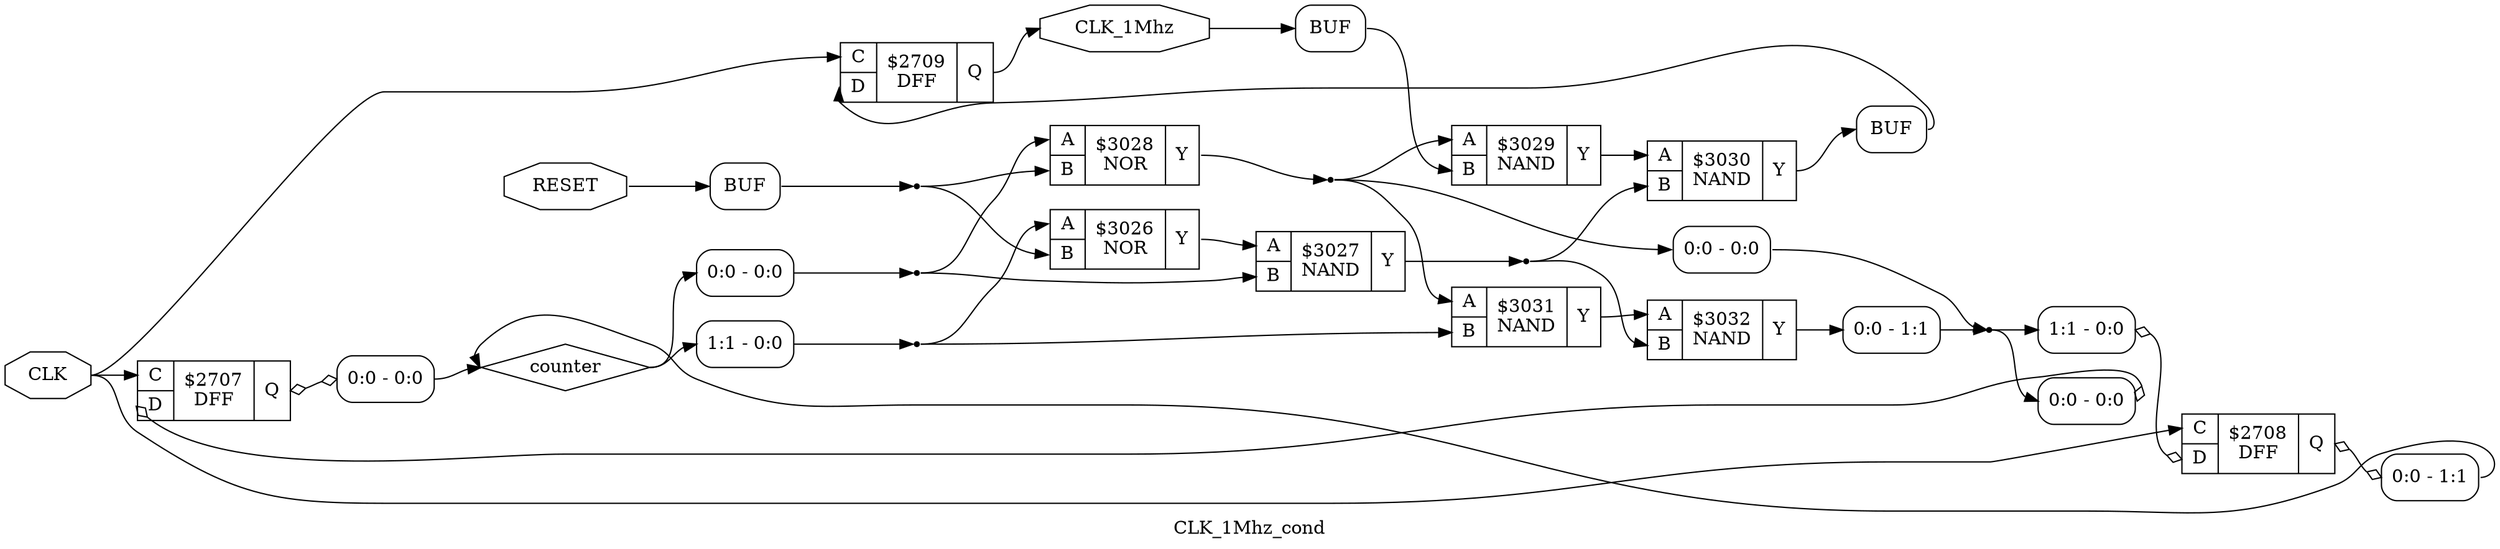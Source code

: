 digraph "CLK_1Mhz_cond" {
label="CLK_1Mhz_cond";
rankdir="LR";
remincross=true;
n21 [ shape=octagon, label="CLK", color="black", fontcolor="black" ];
n22 [ shape=octagon, label="CLK_1Mhz", color="black", fontcolor="black" ];
n23 [ shape=octagon, label="RESET", color="black", fontcolor="black" ];
n24 [ shape=diamond, label="counter", color="black", fontcolor="black" ];
c28 [ shape=record, label="{{<p25> A|<p26> B}|$3026\nNOR|{<p27> Y}}" ];
c29 [ shape=record, label="{{<p25> A|<p26> B}|$3027\nNAND|{<p27> Y}}" ];
c30 [ shape=record, label="{{<p25> A|<p26> B}|$3028\nNOR|{<p27> Y}}" ];
c31 [ shape=record, label="{{<p25> A|<p26> B}|$3029\nNAND|{<p27> Y}}" ];
c32 [ shape=record, label="{{<p25> A|<p26> B}|$3030\nNAND|{<p27> Y}}" ];
c33 [ shape=record, label="{{<p25> A|<p26> B}|$3031\nNAND|{<p27> Y}}" ];
c34 [ shape=record, label="{{<p25> A|<p26> B}|$3032\nNAND|{<p27> Y}}" ];
c38 [ shape=record, label="{{<p35> C|<p36> D}|$2709\nDFF|{<p37> Q}}" ];
c39 [ shape=record, label="{{<p35> C|<p36> D}|$2707\nDFF|{<p37> Q}}" ];
x0 [ shape=record, style=rounded, label="<s0> 0:0 - 0:0 " ];
c39:p37:e -> x0:w [arrowhead=odiamond, arrowtail=odiamond, dir=both, color="black", label=""];
x1 [ shape=record, style=rounded, label="<s0> 0:0 - 0:0 " ];
x1:e -> c39:p36:w [arrowhead=odiamond, arrowtail=odiamond, dir=both, color="black", label=""];
c40 [ shape=record, label="{{<p35> C|<p36> D}|$2708\nDFF|{<p37> Q}}" ];
x2 [ shape=record, style=rounded, label="<s0> 0:0 - 1:1 " ];
c40:p37:e -> x2:w [arrowhead=odiamond, arrowtail=odiamond, dir=both, color="black", label=""];
x3 [ shape=record, style=rounded, label="<s0> 1:1 - 0:0 " ];
x3:e -> c40:p36:w [arrowhead=odiamond, arrowtail=odiamond, dir=both, color="black", label=""];
x4 [shape=box, style=rounded, label="BUF"];
x5 [shape=box, style=rounded, label="BUF"];
x6 [ shape=record, style=rounded, label="<s0> 0:0 - 0:0 " ];
x7 [ shape=record, style=rounded, label="<s0> 0:0 - 1:1 " ];
x8 [shape=box, style=rounded, label="BUF"];
x9 [ shape=record, style=rounded, label="<s0> 1:1 - 0:0 " ];
x10 [ shape=record, style=rounded, label="<s0> 0:0 - 0:0 " ];
n10 [ shape=point ];
c29:p27:e -> n10:w [color="black", label=""];
n10:e -> c32:p26:w [color="black", label=""];
n10:e -> c34:p26:w [color="black", label=""];
c31:p27:e -> c32:p25:w [color="black", label=""];
c33:p27:e -> c34:p25:w [color="black", label=""];
x5:e:e -> c38:p36:w [color="black", label=""];
n14 [ shape=point ];
x6:s0:e -> n14:w [color="black", label=""];
x7:s0:e -> n14:w [color="black", label=""];
n14:e -> x1:s0:w [color="black", label=""];
n14:e -> x3:s0:w [color="black", label=""];
n2 [ shape=point ];
x4:e:e -> n2:w [color="black", label=""];
n2:e -> c28:p26:w [color="black", label=""];
n2:e -> c30:p26:w [color="black", label=""];
n21:e -> c38:p35:w [color="black", label=""];
n21:e -> c39:p35:w [color="black", label=""];
n21:e -> c40:p35:w [color="black", label=""];
c38:p37:e -> n22:w [color="black", label=""];
n22:e -> x8:w:w [color="black", label=""];
n23:e -> x4:w:w [color="black", label=""];
x0:s0:e -> n24:w [color="black", label=""];
x2:s0:e -> n24:w [color="black", label=""];
n24:e -> x10:s0:w [color="black", label=""];
n24:e -> x9:s0:w [color="black", label=""];
x8:e:e -> c31:p26:w [color="black", label=""];
n4 [ shape=point ];
x9:e -> n4:w [color="black", label=""];
n4:e -> c28:p25:w [color="black", label=""];
n4:e -> c33:p26:w [color="black", label=""];
n5 [ shape=point ];
x10:e -> n5:w [color="black", label=""];
n5:e -> c29:p26:w [color="black", label=""];
n5:e -> c30:p25:w [color="black", label=""];
c32:p27:e -> x5:w:w [color="black", label=""];
n7 [ shape=point ];
c30:p27:e -> n7:w [color="black", label=""];
n7:e -> c31:p25:w [color="black", label=""];
n7:e -> c33:p25:w [color="black", label=""];
n7:e -> x6:w [color="black", label=""];
c34:p27:e -> x7:w [color="black", label=""];
c28:p27:e -> c29:p25:w [color="black", label=""];
}
digraph "CLK_250hz_cond" {
label="CLK_250hz_cond";
rankdir="LR";
remincross=true;
n54 [ shape=octagon, label="CLK", color="black", fontcolor="black" ];
n55 [ shape=octagon, label="CLK_250hz", color="black", fontcolor="black" ];
n56 [ shape=octagon, label="RESET", color="black", fontcolor="black" ];
n57 [ shape=diamond, label="counter", color="black", fontcolor="black" ];
c60 [ shape=record, label="{{<p58> A}|$3034\nNOT|{<p59> Y}}" ];
c61 [ shape=record, label="{{<p58> A}|$3035\nNOT|{<p59> Y}}" ];
c62 [ shape=record, label="{{<p58> A}|$3036\nNOT|{<p59> Y}}" ];
c63 [ shape=record, label="{{<p58> A}|$3037\nNOT|{<p59> Y}}" ];
c64 [ shape=record, label="{{<p58> A}|$3038\nNOT|{<p59> Y}}" ];
c66 [ shape=record, label="{{<p58> A|<p65> B}|$3039\nNOR|{<p59> Y}}" ];
c67 [ shape=record, label="{{<p58> A|<p65> B}|$3040\nNAND|{<p59> Y}}" ];
c68 [ shape=record, label="{{<p58> A|<p65> B}|$3041\nNOR|{<p59> Y}}" ];
c69 [ shape=record, label="{{<p58> A|<p65> B}|$3042\nNAND|{<p59> Y}}" ];
c70 [ shape=record, label="{{<p58> A|<p65> B}|$3043\nNAND|{<p59> Y}}" ];
c71 [ shape=record, label="{{<p58> A|<p65> B}|$3044\nNOR|{<p59> Y}}" ];
c72 [ shape=record, label="{{<p58> A|<p65> B}|$3045\nNAND|{<p59> Y}}" ];
c73 [ shape=record, label="{{<p58> A|<p65> B}|$3046\nNAND|{<p59> Y}}" ];
c74 [ shape=record, label="{{<p58> A|<p65> B}|$3047\nNAND|{<p59> Y}}" ];
c75 [ shape=record, label="{{<p58> A|<p65> B}|$3048\nNOR|{<p59> Y}}" ];
c76 [ shape=record, label="{{<p58> A}|$3049\nNOT|{<p59> Y}}" ];
c77 [ shape=record, label="{{<p58> A|<p65> B}|$3050\nNOR|{<p59> Y}}" ];
c78 [ shape=record, label="{{<p58> A|<p65> B}|$3051\nNAND|{<p59> Y}}" ];
c79 [ shape=record, label="{{<p58> A|<p65> B}|$3052\nNAND|{<p59> Y}}" ];
c80 [ shape=record, label="{{<p58> A|<p65> B}|$3053\nNOR|{<p59> Y}}" ];
c81 [ shape=record, label="{{<p58> A|<p65> B}|$3054\nNOR|{<p59> Y}}" ];
c82 [ shape=record, label="{{<p58> A|<p65> B}|$3055\nNAND|{<p59> Y}}" ];
c83 [ shape=record, label="{{<p58> A|<p65> B}|$3056\nNAND|{<p59> Y}}" ];
c84 [ shape=record, label="{{<p58> A|<p65> B}|$3057\nNOR|{<p59> Y}}" ];
c85 [ shape=record, label="{{<p58> A|<p65> B}|$3058\nNOR|{<p59> Y}}" ];
c86 [ shape=record, label="{{<p58> A|<p65> B}|$3059\nNOR|{<p59> Y}}" ];
c87 [ shape=record, label="{{<p58> A|<p65> B}|$3060\nNOR|{<p59> Y}}" ];
c88 [ shape=record, label="{{<p58> A|<p65> B}|$3061\nNOR|{<p59> Y}}" ];
c92 [ shape=record, label="{{<p89> C|<p90> D}|$2129\nDFF|{<p91> Q}}" ];
x0 [ shape=record, style=rounded, label="<s0> 0:0 - 4:4 " ];
c92:p91:e -> x0:w [arrowhead=odiamond, arrowtail=odiamond, dir=both, color="black", label=""];
x1 [ shape=record, style=rounded, label="<s0> 4:4 - 0:0 " ];
x1:e -> c92:p90:w [arrowhead=odiamond, arrowtail=odiamond, dir=both, color="black", label=""];
c93 [ shape=record, label="{{<p89> C|<p90> D}|$2124\nDFF|{<p91> Q}}" ];
c94 [ shape=record, label="{{<p89> C|<p90> D}|$2125\nDFF|{<p91> Q}}" ];
x2 [ shape=record, style=rounded, label="<s0> 0:0 - 0:0 " ];
c94:p91:e -> x2:w [arrowhead=odiamond, arrowtail=odiamond, dir=both, color="black", label=""];
x3 [ shape=record, style=rounded, label="<s0> 0:0 - 0:0 " ];
x3:e -> c94:p90:w [arrowhead=odiamond, arrowtail=odiamond, dir=both, color="black", label=""];
c95 [ shape=record, label="{{<p89> C|<p90> D}|$2126\nDFF|{<p91> Q}}" ];
x4 [ shape=record, style=rounded, label="<s0> 0:0 - 1:1 " ];
c95:p91:e -> x4:w [arrowhead=odiamond, arrowtail=odiamond, dir=both, color="black", label=""];
x5 [ shape=record, style=rounded, label="<s0> 1:1 - 0:0 " ];
x5:e -> c95:p90:w [arrowhead=odiamond, arrowtail=odiamond, dir=both, color="black", label=""];
c96 [ shape=record, label="{{<p89> C|<p90> D}|$2127\nDFF|{<p91> Q}}" ];
x6 [ shape=record, style=rounded, label="<s0> 0:0 - 2:2 " ];
c96:p91:e -> x6:w [arrowhead=odiamond, arrowtail=odiamond, dir=both, color="black", label=""];
x7 [ shape=record, style=rounded, label="<s0> 2:2 - 0:0 " ];
x7:e -> c96:p90:w [arrowhead=odiamond, arrowtail=odiamond, dir=both, color="black", label=""];
c97 [ shape=record, label="{{<p89> C|<p90> D}|$2128\nDFF|{<p91> Q}}" ];
x8 [ shape=record, style=rounded, label="<s0> 0:0 - 3:3 " ];
c97:p91:e -> x8:w [arrowhead=odiamond, arrowtail=odiamond, dir=both, color="black", label=""];
x9 [ shape=record, style=rounded, label="<s0> 3:3 - 0:0 " ];
x9:e -> c97:p90:w [arrowhead=odiamond, arrowtail=odiamond, dir=both, color="black", label=""];
x10 [ shape=record, style=rounded, label="<s0> 4:4 - 0:0 " ];
x11 [shape=box, style=rounded, label="BUF"];
x12 [ shape=record, style=rounded, label="<s0> 0:0 - 0:0 " ];
x13 [ shape=record, style=rounded, label="<s0> 0:0 - 1:1 " ];
x14 [ shape=record, style=rounded, label="<s0> 0:0 - 2:2 " ];
x15 [ shape=record, style=rounded, label="<s0> 0:0 - 3:3 " ];
x16 [ shape=record, style=rounded, label="<s0> 0:0 - 4:4 " ];
x17 [shape=box, style=rounded, label="BUF"];
x18 [shape=box, style=rounded, label="BUF"];
x19 [ shape=record, style=rounded, label="<s0> 3:3 - 0:0 " ];
x20 [ shape=record, style=rounded, label="<s0> 0:0 - 0:0 " ];
x21 [ shape=record, style=rounded, label="<s0> 1:1 - 0:0 " ];
x22 [ shape=record, style=rounded, label="<s0> 2:2 - 0:0 " ];
c75:p59:e -> x13:w [color="black", label=""];
c80:p59:e -> x14:w [color="black", label=""];
c84:p59:e -> x15:w [color="black", label=""];
c85:p59:e -> x16:w [color="black", label=""];
c88:p59:e -> x18:w:w [color="black", label=""];
n15 [ shape=point ];
c60:p59:e -> n15:w [color="black", label=""];
n15:e -> c70:p65:w [color="black", label=""];
n15:e -> c79:p65:w [color="black", label=""];
n15:e -> c83:p65:w [color="black", label=""];
n16 [ shape=point ];
c61:p59:e -> n16:w [color="black", label=""];
n16:e -> c69:p65:w [color="black", label=""];
n16:e -> c85:p65:w [color="black", label=""];
c62:p59:e -> c68:p65:w [color="black", label=""];
n18 [ shape=point ];
c63:p59:e -> n18:w [color="black", label=""];
n18:e -> c66:p65:w [color="black", label=""];
n18:e -> c73:p65:w [color="black", label=""];
n19 [ shape=point ];
c64:p59:e -> n19:w [color="black", label=""];
n19:e -> c66:p58:w [color="black", label=""];
n19:e -> c73:p58:w [color="black", label=""];
n2 [ shape=point ];
x10:e -> n2:w [color="black", label=""];
n2:e -> c61:p58:w [color="black", label=""];
n2:e -> c86:p65:w [color="black", label=""];
c66:p59:e -> c67:p58:w [color="black", label=""];
n21 [ shape=point ];
c67:p59:e -> n21:w [color="black", label=""];
n21:e -> c68:p58:w [color="black", label=""];
n21:e -> c86:p58:w [color="black", label=""];
c68:p59:e -> c69:p58:w [color="black", label=""];
c69:p59:e -> c70:p58:w [color="black", label=""];
n24 [ shape=point ];
c70:p59:e -> n24:w [color="black", label=""];
n24:e -> c71:p58:w [color="black", label=""];
n24:e -> c75:p65:w [color="black", label=""];
n24:e -> c88:p65:w [color="black", label=""];
n25 [ shape=point ];
c72:p59:e -> n25:w [color="black", label=""];
n25:e -> c74:p65:w [color="black", label=""];
n25:e -> c77:p58:w [color="black", label=""];
n25:e -> c78:p58:w [color="black", label=""];
c73:p59:e -> c74:p58:w [color="black", label=""];
c74:p59:e -> c75:p58:w [color="black", label=""];
n28 [ shape=point ];
c76:p59:e -> n28:w [color="black", label=""];
n28:e -> c77:p65:w [color="black", label=""];
n28:e -> c78:p65:w [color="black", label=""];
n29 [ shape=point ];
c77:p59:e -> n29:w [color="black", label=""];
n29:e -> c80:p65:w [color="black", label=""];
n29:e -> c81:p58:w [color="black", label=""];
n29:e -> c82:p58:w [color="black", label=""];
x11:e:e -> c60:p58:w [color="black", label=""];
c78:p59:e -> c79:p58:w [color="black", label=""];
c79:p59:e -> c80:p58:w [color="black", label=""];
c81:p59:e -> c84:p65:w [color="black", label=""];
c82:p59:e -> c83:p58:w [color="black", label=""];
n34 [ shape=point ];
c83:p59:e -> n34:w [color="black", label=""];
n34:e -> c84:p58:w [color="black", label=""];
n34:e -> c85:p58:w [color="black", label=""];
c86:p59:e -> c87:p58:w [color="black", label=""];
c87:p59:e -> c88:p58:w [color="black", label=""];
x18:e:e -> c93:p90:w [color="black", label=""];
n38 [ shape=point ];
x12:s0:e -> n38:w [color="black", label=""];
x13:s0:e -> n38:w [color="black", label=""];
x14:s0:e -> n38:w [color="black", label=""];
x15:s0:e -> n38:w [color="black", label=""];
x16:s0:e -> n38:w [color="black", label=""];
n38:e -> x1:s0:w [color="black", label=""];
n38:e -> x3:s0:w [color="black", label=""];
n38:e -> x5:s0:w [color="black", label=""];
n38:e -> x7:s0:w [color="black", label=""];
n38:e -> x9:s0:w [color="black", label=""];
x17:e:e -> c87:p65:w [color="black", label=""];
n5 [ shape=point ];
x19:e -> n5:w [color="black", label=""];
n5:e -> c62:p58:w [color="black", label=""];
n5:e -> c81:p65:w [color="black", label=""];
n5:e -> c82:p65:w [color="black", label=""];
n54:e -> c92:p89:w [color="black", label=""];
n54:e -> c93:p89:w [color="black", label=""];
n54:e -> c94:p89:w [color="black", label=""];
n54:e -> c95:p89:w [color="black", label=""];
n54:e -> c96:p89:w [color="black", label=""];
n54:e -> c97:p89:w [color="black", label=""];
c93:p91:e -> n55:w [color="black", label=""];
n55:e -> x17:w:w [color="black", label=""];
n56:e -> x11:w:w [color="black", label=""];
x0:s0:e -> n57:w [color="black", label=""];
x2:s0:e -> n57:w [color="black", label=""];
x4:s0:e -> n57:w [color="black", label=""];
x6:s0:e -> n57:w [color="black", label=""];
x8:s0:e -> n57:w [color="black", label=""];
n57:e -> x10:s0:w [color="black", label=""];
n57:e -> x19:s0:w [color="black", label=""];
n57:e -> x20:s0:w [color="black", label=""];
n57:e -> x21:s0:w [color="black", label=""];
n57:e -> x22:s0:w [color="black", label=""];
n6 [ shape=point ];
x20:e -> n6:w [color="black", label=""];
n6:e -> c63:p58:w [color="black", label=""];
n6:e -> c71:p65:w [color="black", label=""];
n6:e -> c72:p65:w [color="black", label=""];
n7 [ shape=point ];
x21:e -> n7:w [color="black", label=""];
n7:e -> c64:p58:w [color="black", label=""];
n7:e -> c72:p58:w [color="black", label=""];
n8 [ shape=point ];
x22:e -> n8:w [color="black", label=""];
n8:e -> c67:p65:w [color="black", label=""];
n8:e -> c76:p58:w [color="black", label=""];
c71:p59:e -> x12:w [color="black", label=""];
}
digraph "bytestripingRX" {
label="bytestripingRX";
rankdir="LR";
remincross=true;
n2 [ shape=octagon, label="clk", color="black", fontcolor="black" ];
n3 [ shape=octagon, label="data", color="black", fontcolor="black" ];
n4 [ shape=octagon, label="data_in0", color="black", fontcolor="black" ];
n5 [ shape=octagon, label="data_in1", color="black", fontcolor="black" ];
n6 [ shape=octagon, label="data_in2", color="black", fontcolor="black" ];
n7 [ shape=octagon, label="data_in3", color="black", fontcolor="black" ];
n8 [ shape=octagon, label="reset", color="black", fontcolor="black" ];
n9 [ shape=octagon, label="valid", color="black", fontcolor="black" ];
v0 [ label="8'00000000" ];
x1 [shape=box, style=rounded, label="BUF"];
x1:e:e -> n3:w [color="black", style="setlinewidth(3)", label=""];
v0:e -> x1:w:w [color="black", style="setlinewidth(3)", label=""];
}
digraph "bytestripingTX" {
label="bytestripingTX";
rankdir="LR";
remincross=true;
n2 [ shape=octagon, label="clk", color="black", fontcolor="black" ];
n3 [ shape=octagon, label="data", color="black", fontcolor="black" ];
n4 [ shape=octagon, label="data_out0", color="black", fontcolor="black" ];
n5 [ shape=octagon, label="data_out1", color="black", fontcolor="black" ];
n6 [ shape=octagon, label="data_out2", color="black", fontcolor="black" ];
n7 [ shape=octagon, label="data_out3", color="black", fontcolor="black" ];
n8 [ shape=octagon, label="reset", color="black", fontcolor="black" ];
n9 [ shape=octagon, label="valid", color="black", fontcolor="black" ];
v0 [ label="8'00000000" ];
x1 [shape=box, style=rounded, label="BUF"];
v2 [ label="8'00000000" ];
x3 [shape=box, style=rounded, label="BUF"];
v4 [ label="8'00000000" ];
x5 [shape=box, style=rounded, label="BUF"];
v6 [ label="8'00000000" ];
x7 [shape=box, style=rounded, label="BUF"];
x1:e:e -> n4:w [color="black", style="setlinewidth(3)", label=""];
x3:e:e -> n5:w [color="black", style="setlinewidth(3)", label=""];
x5:e:e -> n6:w [color="black", style="setlinewidth(3)", label=""];
x7:e:e -> n7:w [color="black", style="setlinewidth(3)", label=""];
v0:e -> x1:w:w [color="black", style="setlinewidth(3)", label=""];
v2:e -> x3:w:w [color="black", style="setlinewidth(3)", label=""];
v4:e -> x5:w:w [color="black", style="setlinewidth(3)", label=""];
v6:e -> x7:w:w [color="black", style="setlinewidth(3)", label=""];
}
digraph "demux" {
label="demux";
rankdir="LR";
remincross=true;
n104 [ shape=octagon, label="CLK", color="black", fontcolor="black" ];
n105 [ shape=octagon, label="DATA", color="black", fontcolor="black" ];
n106 [ shape=octagon, label="Rx_buffer", color="black", fontcolor="black" ];
n107 [ shape=octagon, label="VALID", color="black", fontcolor="black" ];
n108 [ shape=octagon, label="VALID_OUT", color="black", fontcolor="black" ];
c111 [ shape=record, label="{{<p109> A}|$3065\nNOT|{<p110> Y}}" ];
c112 [ shape=record, label="{{<p109> A}|$3066\nNOT|{<p110> Y}}" ];
c113 [ shape=record, label="{{<p109> A}|$3067\nNOT|{<p110> Y}}" ];
c115 [ shape=record, label="{{<p109> A|<p114> B}|$3068\nNAND|{<p110> Y}}" ];
c116 [ shape=record, label="{{<p109> A}|$3069\nNOT|{<p110> Y}}" ];
c117 [ shape=record, label="{{<p109> A|<p114> B}|$3070\nNOR|{<p110> Y}}" ];
c118 [ shape=record, label="{{<p109> A|<p114> B}|$3071\nNAND|{<p110> Y}}" ];
c119 [ shape=record, label="{{<p109> A|<p114> B}|$3072\nNOR|{<p110> Y}}" ];
c120 [ shape=record, label="{{<p109> A|<p114> B}|$3073\nNAND|{<p110> Y}}" ];
c121 [ shape=record, label="{{<p109> A|<p114> B}|$3074\nNAND|{<p110> Y}}" ];
c122 [ shape=record, label="{{<p109> A|<p114> B}|$3075\nNAND|{<p110> Y}}" ];
c123 [ shape=record, label="{{<p109> A|<p114> B}|$3076\nNAND|{<p110> Y}}" ];
c124 [ shape=record, label="{{<p109> A}|$3077\nNOT|{<p110> Y}}" ];
c125 [ shape=record, label="{{<p109> A}|$3078\nNOT|{<p110> Y}}" ];
c126 [ shape=record, label="{{<p109> A|<p114> B}|$3079\nNOR|{<p110> Y}}" ];
c127 [ shape=record, label="{{<p109> A|<p114> B}|$3080\nNOR|{<p110> Y}}" ];
c128 [ shape=record, label="{{<p109> A}|$3081\nNOT|{<p110> Y}}" ];
c129 [ shape=record, label="{{<p109> A|<p114> B}|$3082\nNOR|{<p110> Y}}" ];
c130 [ shape=record, label="{{<p109> A|<p114> B}|$3083\nNOR|{<p110> Y}}" ];
c131 [ shape=record, label="{{<p109> A|<p114> B}|$3084\nNAND|{<p110> Y}}" ];
c132 [ shape=record, label="{{<p109> A|<p114> B}|$3085\nNOR|{<p110> Y}}" ];
c133 [ shape=record, label="{{<p109> A|<p114> B}|$3086\nNOR|{<p110> Y}}" ];
c134 [ shape=record, label="{{<p109> A|<p114> B}|$3087\nNAND|{<p110> Y}}" ];
c135 [ shape=record, label="{{<p109> A}|$3088\nNOT|{<p110> Y}}" ];
c136 [ shape=record, label="{{<p109> A|<p114> B}|$3089\nNOR|{<p110> Y}}" ];
c137 [ shape=record, label="{{<p109> A|<p114> B}|$3090\nNAND|{<p110> Y}}" ];
c138 [ shape=record, label="{{<p109> A|<p114> B}|$3091\nNAND|{<p110> Y}}" ];
c139 [ shape=record, label="{{<p109> A|<p114> B}|$3092\nNOR|{<p110> Y}}" ];
c140 [ shape=record, label="{{<p109> A|<p114> B}|$3093\nNAND|{<p110> Y}}" ];
c141 [ shape=record, label="{{<p109> A|<p114> B}|$3094\nNAND|{<p110> Y}}" ];
c142 [ shape=record, label="{{<p109> A|<p114> B}|$3095\nNAND|{<p110> Y}}" ];
c143 [ shape=record, label="{{<p109> A|<p114> B}|$3096\nNAND|{<p110> Y}}" ];
c144 [ shape=record, label="{{<p109> A|<p114> B}|$3097\nNAND|{<p110> Y}}" ];
c145 [ shape=record, label="{{<p109> A|<p114> B}|$3098\nNAND|{<p110> Y}}" ];
c146 [ shape=record, label="{{<p109> A|<p114> B}|$3099\nNAND|{<p110> Y}}" ];
c147 [ shape=record, label="{{<p109> A|<p114> B}|$3100\nNAND|{<p110> Y}}" ];
c148 [ shape=record, label="{{<p109> A|<p114> B}|$3101\nNAND|{<p110> Y}}" ];
c149 [ shape=record, label="{{<p109> A|<p114> B}|$3102\nNAND|{<p110> Y}}" ];
c150 [ shape=record, label="{{<p109> A|<p114> B}|$3103\nNAND|{<p110> Y}}" ];
c151 [ shape=record, label="{{<p109> A|<p114> B}|$3104\nNAND|{<p110> Y}}" ];
c152 [ shape=record, label="{{<p109> A|<p114> B}|$3105\nNAND|{<p110> Y}}" ];
c153 [ shape=record, label="{{<p109> A|<p114> B}|$3106\nNAND|{<p110> Y}}" ];
c154 [ shape=record, label="{{<p109> A|<p114> B}|$3107\nNAND|{<p110> Y}}" ];
c155 [ shape=record, label="{{<p109> A|<p114> B}|$3108\nNAND|{<p110> Y}}" ];
c156 [ shape=record, label="{{<p109> A|<p114> B}|$3109\nNAND|{<p110> Y}}" ];
c157 [ shape=record, label="{{<p109> A|<p114> B}|$3110\nNAND|{<p110> Y}}" ];
c158 [ shape=record, label="{{<p109> A|<p114> B}|$3111\nNAND|{<p110> Y}}" ];
c159 [ shape=record, label="{{<p109> A|<p114> B}|$3112\nNAND|{<p110> Y}}" ];
c160 [ shape=record, label="{{<p109> A|<p114> B}|$3113\nNAND|{<p110> Y}}" ];
c161 [ shape=record, label="{{<p109> A|<p114> B}|$3114\nNAND|{<p110> Y}}" ];
c162 [ shape=record, label="{{<p109> A|<p114> B}|$3115\nNAND|{<p110> Y}}" ];
c163 [ shape=record, label="{{<p109> A|<p114> B}|$3116\nNAND|{<p110> Y}}" ];
c164 [ shape=record, label="{{<p109> A|<p114> B}|$3117\nNAND|{<p110> Y}}" ];
c165 [ shape=record, label="{{<p109> A|<p114> B}|$3118\nNAND|{<p110> Y}}" ];
c166 [ shape=record, label="{{<p109> A|<p114> B}|$3119\nNAND|{<p110> Y}}" ];
c170 [ shape=record, label="{{<p167> C|<p168> D}|$1500\nDFF|{<p169> Q}}" ];
x0 [ shape=record, style=rounded, label="<s0> 0:0 - 7:7 " ];
c170:p169:e -> x0:w [arrowhead=odiamond, arrowtail=odiamond, dir=both, color="black", label=""];
x1 [ shape=record, style=rounded, label="<s0> 7:7 - 0:0 " ];
x1:e -> c170:p168:w [arrowhead=odiamond, arrowtail=odiamond, dir=both, color="black", label=""];
c171 [ shape=record, label="{{<p167> C|<p168> D}|$1501\nDFF|{<p169> Q}}" ];
c172 [ shape=record, label="{{<p167> C|<p168> D}|$1493\nDFF|{<p169> Q}}" ];
x2 [ shape=record, style=rounded, label="<s0> 0:0 - 0:0 " ];
c172:p169:e -> x2:w [arrowhead=odiamond, arrowtail=odiamond, dir=both, color="black", label=""];
x3 [ shape=record, style=rounded, label="<s0> 0:0 - 0:0 " ];
x3:e -> c172:p168:w [arrowhead=odiamond, arrowtail=odiamond, dir=both, color="black", label=""];
c173 [ shape=record, label="{{<p167> C|<p168> D}|$1494\nDFF|{<p169> Q}}" ];
x4 [ shape=record, style=rounded, label="<s0> 0:0 - 1:1 " ];
c173:p169:e -> x4:w [arrowhead=odiamond, arrowtail=odiamond, dir=both, color="black", label=""];
x5 [ shape=record, style=rounded, label="<s0> 1:1 - 0:0 " ];
x5:e -> c173:p168:w [arrowhead=odiamond, arrowtail=odiamond, dir=both, color="black", label=""];
c174 [ shape=record, label="{{<p167> C|<p168> D}|$1495\nDFF|{<p169> Q}}" ];
x6 [ shape=record, style=rounded, label="<s0> 0:0 - 2:2 " ];
c174:p169:e -> x6:w [arrowhead=odiamond, arrowtail=odiamond, dir=both, color="black", label=""];
x7 [ shape=record, style=rounded, label="<s0> 2:2 - 0:0 " ];
x7:e -> c174:p168:w [arrowhead=odiamond, arrowtail=odiamond, dir=both, color="black", label=""];
c175 [ shape=record, label="{{<p167> C|<p168> D}|$1496\nDFF|{<p169> Q}}" ];
x8 [ shape=record, style=rounded, label="<s0> 0:0 - 3:3 " ];
c175:p169:e -> x8:w [arrowhead=odiamond, arrowtail=odiamond, dir=both, color="black", label=""];
x9 [ shape=record, style=rounded, label="<s0> 3:3 - 0:0 " ];
x9:e -> c175:p168:w [arrowhead=odiamond, arrowtail=odiamond, dir=both, color="black", label=""];
c176 [ shape=record, label="{{<p167> C|<p168> D}|$1497\nDFF|{<p169> Q}}" ];
x10 [ shape=record, style=rounded, label="<s0> 0:0 - 4:4 " ];
c176:p169:e -> x10:w [arrowhead=odiamond, arrowtail=odiamond, dir=both, color="black", label=""];
x11 [ shape=record, style=rounded, label="<s0> 4:4 - 0:0 " ];
x11:e -> c176:p168:w [arrowhead=odiamond, arrowtail=odiamond, dir=both, color="black", label=""];
c177 [ shape=record, label="{{<p167> C|<p168> D}|$1498\nDFF|{<p169> Q}}" ];
x12 [ shape=record, style=rounded, label="<s0> 0:0 - 5:5 " ];
c177:p169:e -> x12:w [arrowhead=odiamond, arrowtail=odiamond, dir=both, color="black", label=""];
x13 [ shape=record, style=rounded, label="<s0> 5:5 - 0:0 " ];
x13:e -> c177:p168:w [arrowhead=odiamond, arrowtail=odiamond, dir=both, color="black", label=""];
c178 [ shape=record, label="{{<p167> C|<p168> D}|$1499\nDFF|{<p169> Q}}" ];
x14 [ shape=record, style=rounded, label="<s0> 0:0 - 6:6 " ];
c178:p169:e -> x14:w [arrowhead=odiamond, arrowtail=odiamond, dir=both, color="black", label=""];
x15 [ shape=record, style=rounded, label="<s0> 6:6 - 0:0 " ];
x15:e -> c178:p168:w [arrowhead=odiamond, arrowtail=odiamond, dir=both, color="black", label=""];
x16 [ shape=record, style=rounded, label="<s0> 2:2 - 0:0 " ];
x17 [ shape=record, style=rounded, label="<s0> 5:5 - 0:0 " ];
x18 [ shape=record, style=rounded, label="<s0> 1:1 - 0:0 " ];
x19 [ shape=record, style=rounded, label="<s0> 0:0 - 0:0 " ];
x20 [ shape=record, style=rounded, label="<s0> 7:7 - 0:0 " ];
x21 [ shape=record, style=rounded, label="<s0> 3:3 - 0:0 " ];
x22 [ shape=record, style=rounded, label="<s0> 0:0 - 0:0 " ];
x23 [ shape=record, style=rounded, label="<s0> 1:1 - 0:0 " ];
x24 [ shape=record, style=rounded, label="<s0> 2:2 - 0:0 " ];
x25 [ shape=record, style=rounded, label="<s0> 3:3 - 0:0 " ];
x26 [ shape=record, style=rounded, label="<s0> 4:4 - 0:0 " ];
x27 [ shape=record, style=rounded, label="<s0> 4:4 - 0:0 " ];
x28 [ shape=record, style=rounded, label="<s0> 5:5 - 0:0 " ];
x29 [ shape=record, style=rounded, label="<s0> 6:6 - 0:0 " ];
x30 [ shape=record, style=rounded, label="<s0> 6:6 - 0:0 " ];
x31 [ shape=record, style=rounded, label="<s0> 7:7 - 0:0 " ];
x32 [shape=box, style=rounded, label="BUF"];
x33 [ shape=record, style=rounded, label="<s0> 0:0 - 0:0 " ];
x34 [ shape=record, style=rounded, label="<s0> 0:0 - 1:1 " ];
x35 [ shape=record, style=rounded, label="<s0> 0:0 - 2:2 " ];
x36 [ shape=record, style=rounded, label="<s0> 0:0 - 3:3 " ];
x37 [ shape=record, style=rounded, label="<s0> 0:0 - 4:4 " ];
x38 [ shape=record, style=rounded, label="<s0> 0:0 - 5:5 " ];
x39 [ shape=record, style=rounded, label="<s0> 0:0 - 6:6 " ];
x40 [ shape=record, style=rounded, label="<s0> 0:0 - 7:7 " ];
x41 [shape=box, style=rounded, label="BUF"];
x42 [shape=box, style=rounded, label="BUF"];
x24:e -> c148:p114:w [color="black", label=""];
n104:e -> c170:p167:w [color="black", label=""];
n104:e -> c171:p167:w [color="black", label=""];
n104:e -> c172:p167:w [color="black", label=""];
n104:e -> c173:p167:w [color="black", label=""];
n104:e -> c174:p167:w [color="black", label=""];
n104:e -> c175:p167:w [color="black", label=""];
n104:e -> c176:p167:w [color="black", label=""];
n104:e -> c177:p167:w [color="black", label=""];
n104:e -> c178:p167:w [color="black", label=""];
x0:s0:e -> n105:w [color="black", label=""];
x10:s0:e -> n105:w [color="black", label=""];
x12:s0:e -> n105:w [color="black", label=""];
x14:s0:e -> n105:w [color="black", label=""];
x2:s0:e -> n105:w [color="black", label=""];
x4:s0:e -> n105:w [color="black", label=""];
x6:s0:e -> n105:w [color="black", label=""];
x8:s0:e -> n105:w [color="black", label=""];
n105:e -> x22:s0:w [color="black", label=""];
n105:e -> x23:s0:w [color="black", label=""];
n105:e -> x24:s0:w [color="black", label=""];
n105:e -> x25:s0:w [color="black", label=""];
n105:e -> x27:s0:w [color="black", label=""];
n105:e -> x28:s0:w [color="black", label=""];
n105:e -> x30:s0:w [color="black", label=""];
n105:e -> x31:s0:w [color="black", label=""];
n106:e -> x16:s0:w [color="black", label=""];
n106:e -> x17:s0:w [color="black", label=""];
n106:e -> x18:s0:w [color="black", label=""];
n106:e -> x19:s0:w [color="black", label=""];
n106:e -> x20:s0:w [color="black", label=""];
n106:e -> x21:s0:w [color="black", label=""];
n106:e -> x26:s0:w [color="black", label=""];
n106:e -> x29:s0:w [color="black", label=""];
n107:e -> x32:w:w [color="black", label=""];
c171:p169:e -> n108:w [color="black", label=""];
n108:e -> x41:w:w [color="black", label=""];
x25:e -> c151:p114:w [color="black", label=""];
n12 [ shape=point ];
x26:e -> n12:w [color="black", label=""];
n12:e -> c118:p114:w [color="black", label=""];
n12:e -> c153:p114:w [color="black", label=""];
x27:e -> c154:p114:w [color="black", label=""];
x28:e -> c157:p114:w [color="black", label=""];
n15 [ shape=point ];
x29:e -> n15:w [color="black", label=""];
n15:e -> c118:p109:w [color="black", label=""];
n15:e -> c159:p114:w [color="black", label=""];
x30:e -> c160:p114:w [color="black", label=""];
x31:e -> c163:p114:w [color="black", label=""];
n18 [ shape=point ];
x32:e:e -> n18:w [color="black", label=""];
n18:e -> c111:p109:w [color="black", label=""];
n18:e -> c141:p114:w [color="black", label=""];
x41:e:e -> c165:p109:w [color="black", label=""];
n2 [ shape=point ];
x16:e -> n2:w [color="black", label=""];
n2:e -> c112:p109:w [color="black", label=""];
n2:e -> c121:p114:w [color="black", label=""];
n2:e -> c147:p114:w [color="black", label=""];
c143:p110:e -> x33:w [color="black", label=""];
c146:p110:e -> x34:w [color="black", label=""];
c149:p110:e -> x35:w [color="black", label=""];
c152:p110:e -> x36:w [color="black", label=""];
c155:p110:e -> x37:w [color="black", label=""];
c158:p110:e -> x38:w [color="black", label=""];
c161:p110:e -> x39:w [color="black", label=""];
c164:p110:e -> x40:w [color="black", label=""];
c166:p110:e -> x42:w:w [color="black", label=""];
n29 [ shape=point ];
c111:p110:e -> n29:w [color="black", label=""];
n29:e -> c133:p114:w [color="black", label=""];
n29:e -> c165:p114:w [color="black", label=""];
n3 [ shape=point ];
x17:e -> n3:w [color="black", label=""];
n3:e -> c125:p109:w [color="black", label=""];
n3:e -> c156:p114:w [color="black", label=""];
n30 [ shape=point ];
c112:p110:e -> n30:w [color="black", label=""];
n30:e -> c115:p114:w [color="black", label=""];
n30:e -> c136:p114:w [color="black", label=""];
n31 [ shape=point ];
c113:p110:e -> n31:w [color="black", label=""];
n31:e -> c115:p109:w [color="black", label=""];
n31:e -> c136:p109:w [color="black", label=""];
c115:p110:e -> c120:p114:w [color="black", label=""];
n33 [ shape=point ];
c116:p110:e -> n33:w [color="black", label=""];
n33:e -> c117:p109:w [color="black", label=""];
n33:e -> c126:p109:w [color="black", label=""];
c117:p110:e -> c119:p114:w [color="black", label=""];
c118:p110:e -> c119:p109:w [color="black", label=""];
c119:p110:e -> c120:p109:w [color="black", label=""];
n37 [ shape=point ];
c120:p110:e -> n37:w [color="black", label=""];
n37:e -> c132:p114:w [color="black", label=""];
n37:e -> c139:p114:w [color="black", label=""];
n38 [ shape=point ];
c121:p110:e -> n38:w [color="black", label=""];
n38:e -> c123:p114:w [color="black", label=""];
n38:e -> c129:p109:w [color="black", label=""];
c122:p110:e -> c123:p109:w [color="black", label=""];
n4 [ shape=point ];
x18:e -> n4:w [color="black", label=""];
n4:e -> c122:p114:w [color="black", label=""];
n4:e -> c128:p109:w [color="black", label=""];
n4:e -> c137:p114:w [color="black", label=""];
n4:e -> c144:p114:w [color="black", label=""];
n40 [ shape=point ];
c123:p110:e -> n40:w [color="black", label=""];
n40:e -> c131:p114:w [color="black", label=""];
n40:e -> c138:p114:w [color="black", label=""];
c124:p110:e -> c127:p114:w [color="black", label=""];
c125:p110:e -> c126:p114:w [color="black", label=""];
c126:p110:e -> c127:p109:w [color="black", label=""];
n44 [ shape=point ];
c127:p110:e -> n44:w [color="black", label=""];
n44:e -> c130:p114:w [color="black", label=""];
n44:e -> c135:p109:w [color="black", label=""];
c128:p110:e -> c129:p114:w [color="black", label=""];
c129:p110:e -> c130:p109:w [color="black", label=""];
c130:p110:e -> c131:p109:w [color="black", label=""];
c131:p110:e -> c132:p109:w [color="black", label=""];
c132:p110:e -> c133:p109:w [color="black", label=""];
n5 [ shape=point ];
x19:e -> n5:w [color="black", label=""];
n5:e -> c117:p114:w [color="black", label=""];
n5:e -> c122:p109:w [color="black", label=""];
n5:e -> c124:p109:w [color="black", label=""];
n5:e -> c134:p114:w [color="black", label=""];
n50 [ shape=point ];
c133:p110:e -> n50:w [color="black", label=""];
n50:e -> c134:p109:w [color="black", label=""];
n50:e -> c144:p109:w [color="black", label=""];
n50:e -> c147:p109:w [color="black", label=""];
n50:e -> c150:p109:w [color="black", label=""];
n50:e -> c153:p109:w [color="black", label=""];
n50:e -> c156:p109:w [color="black", label=""];
n50:e -> c159:p109:w [color="black", label=""];
n50:e -> c162:p109:w [color="black", label=""];
c134:p110:e -> c143:p114:w [color="black", label=""];
c135:p110:e -> c140:p114:w [color="black", label=""];
c136:p110:e -> c137:p109:w [color="black", label=""];
c137:p110:e -> c138:p109:w [color="black", label=""];
c138:p110:e -> c139:p109:w [color="black", label=""];
c139:p110:e -> c140:p109:w [color="black", label=""];
c140:p110:e -> c141:p109:w [color="black", label=""];
n58 [ shape=point ];
c141:p110:e -> n58:w [color="black", label=""];
n58:e -> c142:p109:w [color="black", label=""];
n58:e -> c145:p109:w [color="black", label=""];
n58:e -> c148:p109:w [color="black", label=""];
n58:e -> c151:p109:w [color="black", label=""];
n58:e -> c154:p109:w [color="black", label=""];
n58:e -> c157:p109:w [color="black", label=""];
n58:e -> c160:p109:w [color="black", label=""];
n58:e -> c163:p109:w [color="black", label=""];
n58:e -> c166:p114:w [color="black", label=""];
c142:p110:e -> c143:p109:w [color="black", label=""];
n6 [ shape=point ];
x20:e -> n6:w [color="black", label=""];
n6:e -> c116:p109:w [color="black", label=""];
n6:e -> c162:p114:w [color="black", label=""];
c144:p110:e -> c146:p114:w [color="black", label=""];
c145:p110:e -> c146:p109:w [color="black", label=""];
c147:p110:e -> c149:p114:w [color="black", label=""];
c148:p110:e -> c149:p109:w [color="black", label=""];
c150:p110:e -> c152:p114:w [color="black", label=""];
c151:p110:e -> c152:p109:w [color="black", label=""];
c153:p110:e -> c155:p114:w [color="black", label=""];
c154:p110:e -> c155:p109:w [color="black", label=""];
c156:p110:e -> c158:p114:w [color="black", label=""];
c157:p110:e -> c158:p109:w [color="black", label=""];
n7 [ shape=point ];
x21:e -> n7:w [color="black", label=""];
n7:e -> c113:p109:w [color="black", label=""];
n7:e -> c121:p109:w [color="black", label=""];
n7:e -> c150:p114:w [color="black", label=""];
c159:p110:e -> c161:p114:w [color="black", label=""];
c160:p110:e -> c161:p109:w [color="black", label=""];
c162:p110:e -> c164:p114:w [color="black", label=""];
c163:p110:e -> c164:p109:w [color="black", label=""];
c165:p110:e -> c166:p109:w [color="black", label=""];
n75 [ shape=point ];
x33:s0:e -> n75:w [color="black", label=""];
x34:s0:e -> n75:w [color="black", label=""];
x35:s0:e -> n75:w [color="black", label=""];
x36:s0:e -> n75:w [color="black", label=""];
x37:s0:e -> n75:w [color="black", label=""];
x38:s0:e -> n75:w [color="black", label=""];
x39:s0:e -> n75:w [color="black", label=""];
x40:s0:e -> n75:w [color="black", label=""];
n75:e -> x11:s0:w [color="black", label=""];
n75:e -> x13:s0:w [color="black", label=""];
n75:e -> x15:s0:w [color="black", label=""];
n75:e -> x1:s0:w [color="black", label=""];
n75:e -> x3:s0:w [color="black", label=""];
n75:e -> x5:s0:w [color="black", label=""];
n75:e -> x7:s0:w [color="black", label=""];
n75:e -> x9:s0:w [color="black", label=""];
x42:e:e -> c171:p168:w [color="black", label=""];
x22:e -> c142:p114:w [color="black", label=""];
x23:e -> c145:p114:w [color="black", label=""];
}
digraph "mux_de_control_forzado" {
label="mux_de_control_forzado";
rankdir="LR";
remincross=true;
n130 [ shape=octagon, label="CLK", color="black", fontcolor="black" ];
n131 [ shape=octagon, label="CONTROL", color="black", fontcolor="black" ];
n132 [ shape=octagon, label="OUT", color="black", fontcolor="black" ];
n133 [ shape=octagon, label="Tx_Buffer", color="black", fontcolor="black" ];
n134 [ shape=octagon, label="VALID", color="black", fontcolor="black" ];
c137 [ shape=record, label="{{<p135> A}|$3121\nNOT|{<p136> Y}}" ];
c138 [ shape=record, label="{{<p135> A}|$3122\nNOT|{<p136> Y}}" ];
c140 [ shape=record, label="{{<p135> A|<p139> B}|$3123\nNAND|{<p136> Y}}" ];
c141 [ shape=record, label="{{<p135> A|<p139> B}|$3124\nNOR|{<p136> Y}}" ];
c142 [ shape=record, label="{{<p135> A|<p139> B}|$3125\nNAND|{<p136> Y}}" ];
c143 [ shape=record, label="{{<p135> A}|$3126\nNOT|{<p136> Y}}" ];
c144 [ shape=record, label="{{<p135> A|<p139> B}|$3127\nNOR|{<p136> Y}}" ];
c145 [ shape=record, label="{{<p135> A|<p139> B}|$3128\nNAND|{<p136> Y}}" ];
c146 [ shape=record, label="{{<p135> A|<p139> B}|$3129\nNOR|{<p136> Y}}" ];
c147 [ shape=record, label="{{<p135> A}|$3130\nNOT|{<p136> Y}}" ];
c148 [ shape=record, label="{{<p135> A|<p139> B}|$3131\nNOR|{<p136> Y}}" ];
c149 [ shape=record, label="{{<p135> A|<p139> B}|$3132\nNOR|{<p136> Y}}" ];
c150 [ shape=record, label="{{<p135> A|<p139> B}|$3133\nNOR|{<p136> Y}}" ];
c151 [ shape=record, label="{{<p135> A}|$3134\nNOT|{<p136> Y}}" ];
c152 [ shape=record, label="{{<p135> A|<p139> B}|$3135\nNAND|{<p136> Y}}" ];
c153 [ shape=record, label="{{<p135> A|<p139> B}|$3136\nNOR|{<p136> Y}}" ];
c154 [ shape=record, label="{{<p135> A|<p139> B}|$3137\nNAND|{<p136> Y}}" ];
c155 [ shape=record, label="{{<p135> A|<p139> B}|$3138\nNOR|{<p136> Y}}" ];
c156 [ shape=record, label="{{<p135> A|<p139> B}|$3139\nNOR|{<p136> Y}}" ];
c157 [ shape=record, label="{{<p135> A|<p139> B}|$3140\nNAND|{<p136> Y}}" ];
c158 [ shape=record, label="{{<p135> A|<p139> B}|$3141\nNOR|{<p136> Y}}" ];
c159 [ shape=record, label="{{<p135> A|<p139> B}|$3142\nNAND|{<p136> Y}}" ];
c160 [ shape=record, label="{{<p135> A|<p139> B}|$3143\nNOR|{<p136> Y}}" ];
c161 [ shape=record, label="{{<p135> A|<p139> B}|$3144\nNAND|{<p136> Y}}" ];
c162 [ shape=record, label="{{<p135> A|<p139> B}|$3145\nNAND|{<p136> Y}}" ];
c163 [ shape=record, label="{{<p135> A|<p139> B}|$3146\nNOR|{<p136> Y}}" ];
c164 [ shape=record, label="{{<p135> A|<p139> B}|$3147\nNAND|{<p136> Y}}" ];
c165 [ shape=record, label="{{<p135> A|<p139> B}|$3148\nNAND|{<p136> Y}}" ];
c166 [ shape=record, label="{{<p135> A}|$3149\nNOT|{<p136> Y}}" ];
c167 [ shape=record, label="{{<p135> A|<p139> B}|$3150\nNAND|{<p136> Y}}" ];
c168 [ shape=record, label="{{<p135> A|<p139> B}|$3151\nNAND|{<p136> Y}}" ];
c169 [ shape=record, label="{{<p135> A|<p139> B}|$3152\nNOR|{<p136> Y}}" ];
c170 [ shape=record, label="{{<p135> A}|$3153\nNOT|{<p136> Y}}" ];
c171 [ shape=record, label="{{<p135> A|<p139> B}|$3154\nNAND|{<p136> Y}}" ];
c172 [ shape=record, label="{{<p135> A|<p139> B}|$3155\nNAND|{<p136> Y}}" ];
c173 [ shape=record, label="{{<p135> A|<p139> B}|$3156\nNOR|{<p136> Y}}" ];
c174 [ shape=record, label="{{<p135> A|<p139> B}|$3157\nNOR|{<p136> Y}}" ];
c175 [ shape=record, label="{{<p135> A}|$3158\nNOT|{<p136> Y}}" ];
c176 [ shape=record, label="{{<p135> A|<p139> B}|$3159\nNOR|{<p136> Y}}" ];
c177 [ shape=record, label="{{<p135> A|<p139> B}|$3160\nNOR|{<p136> Y}}" ];
c178 [ shape=record, label="{{<p135> A|<p139> B}|$3161\nNAND|{<p136> Y}}" ];
c179 [ shape=record, label="{{<p135> A|<p139> B}|$3162\nNOR|{<p136> Y}}" ];
c180 [ shape=record, label="{{<p135> A|<p139> B}|$3163\nNAND|{<p136> Y}}" ];
c181 [ shape=record, label="{{<p135> A|<p139> B}|$3164\nNAND|{<p136> Y}}" ];
c182 [ shape=record, label="{{<p135> A|<p139> B}|$3165\nNAND|{<p136> Y}}" ];
c183 [ shape=record, label="{{<p135> A}|$3166\nNOT|{<p136> Y}}" ];
c184 [ shape=record, label="{{<p135> A|<p139> B}|$3167\nNOR|{<p136> Y}}" ];
c185 [ shape=record, label="{{<p135> A|<p139> B}|$3168\nNOR|{<p136> Y}}" ];
c186 [ shape=record, label="{{<p135> A|<p139> B}|$3169\nNAND|{<p136> Y}}" ];
c187 [ shape=record, label="{{<p135> A}|$3170\nNOT|{<p136> Y}}" ];
c188 [ shape=record, label="{{<p135> A|<p139> B}|$3171\nNAND|{<p136> Y}}" ];
c189 [ shape=record, label="{{<p135> A|<p139> B}|$3172\nNAND|{<p136> Y}}" ];
c190 [ shape=record, label="{{<p135> A|<p139> B}|$3173\nNAND|{<p136> Y}}" ];
c191 [ shape=record, label="{{<p135> A}|$3174\nNOT|{<p136> Y}}" ];
c192 [ shape=record, label="{{<p135> A|<p139> B}|$3175\nNOR|{<p136> Y}}" ];
c193 [ shape=record, label="{{<p135> A|<p139> B}|$3176\nNOR|{<p136> Y}}" ];
c194 [ shape=record, label="{{<p135> A|<p139> B}|$3177\nNOR|{<p136> Y}}" ];
c195 [ shape=record, label="{{<p135> A|<p139> B}|$3178\nNAND|{<p136> Y}}" ];
c196 [ shape=record, label="{{<p135> A|<p139> B}|$3179\nNAND|{<p136> Y}}" ];
c197 [ shape=record, label="{{<p135> A|<p139> B}|$3180\nNAND|{<p136> Y}}" ];
c198 [ shape=record, label="{{<p135> A|<p139> B}|$3181\nNOR|{<p136> Y}}" ];
c199 [ shape=record, label="{{<p135> A|<p139> B}|$3182\nNAND|{<p136> Y}}" ];
c200 [ shape=record, label="{{<p135> A}|$3183\nNOT|{<p136> Y}}" ];
c201 [ shape=record, label="{{<p135> A}|$3184\nNOT|{<p136> Y}}" ];
c202 [ shape=record, label="{{<p135> A|<p139> B}|$3185\nNOR|{<p136> Y}}" ];
c203 [ shape=record, label="{{<p135> A|<p139> B}|$3186\nNOR|{<p136> Y}}" ];
c204 [ shape=record, label="{{<p135> A|<p139> B}|$3187\nNAND|{<p136> Y}}" ];
c208 [ shape=record, label="{{<p205> C|<p206> D}|$1141\nDFF|{<p207> Q}}" ];
x0 [ shape=record, style=rounded, label="<s0> 0:0 - 3:3 " ];
c208:p207:e -> x0:w [arrowhead=odiamond, arrowtail=odiamond, dir=both, color="black", label=""];
x1 [ shape=record, style=rounded, label="<s0> 3:3 - 0:0 " ];
x1:e -> c208:p206:w [arrowhead=odiamond, arrowtail=odiamond, dir=both, color="black", label=""];
c209 [ shape=record, label="{{<p205> C|<p206> D}|$1142\nDFF|{<p207> Q}}" ];
x2 [ shape=record, style=rounded, label="<s0> 0:0 - 4:4 " ];
c209:p207:e -> x2:w [arrowhead=odiamond, arrowtail=odiamond, dir=both, color="black", label=""];
x3 [ shape=record, style=rounded, label="<s0> 4:4 - 0:0 " ];
x3:e -> c209:p206:w [arrowhead=odiamond, arrowtail=odiamond, dir=both, color="black", label=""];
c210 [ shape=record, label="{{<p205> C|<p206> D}|$1143\nDFF|{<p207> Q}}" ];
x4 [ shape=record, style=rounded, label="<s0> 0:0 - 5:5 " ];
c210:p207:e -> x4:w [arrowhead=odiamond, arrowtail=odiamond, dir=both, color="black", label=""];
x5 [ shape=record, style=rounded, label="<s0> 5:5 - 0:0 " ];
x5:e -> c210:p206:w [arrowhead=odiamond, arrowtail=odiamond, dir=both, color="black", label=""];
c211 [ shape=record, label="{{<p205> C|<p206> D}|$1144\nDFF|{<p207> Q}}" ];
x6 [ shape=record, style=rounded, label="<s0> 0:0 - 6:6 " ];
c211:p207:e -> x6:w [arrowhead=odiamond, arrowtail=odiamond, dir=both, color="black", label=""];
x7 [ shape=record, style=rounded, label="<s0> 6:6 - 0:0 " ];
x7:e -> c211:p206:w [arrowhead=odiamond, arrowtail=odiamond, dir=both, color="black", label=""];
c212 [ shape=record, label="{{<p205> C|<p206> D}|$1145\nDFF|{<p207> Q}}" ];
x8 [ shape=record, style=rounded, label="<s0> 0:0 - 7:7 " ];
c212:p207:e -> x8:w [arrowhead=odiamond, arrowtail=odiamond, dir=both, color="black", label=""];
x9 [ shape=record, style=rounded, label="<s0> 7:7 - 0:0 " ];
x9:e -> c212:p206:w [arrowhead=odiamond, arrowtail=odiamond, dir=both, color="black", label=""];
c213 [ shape=record, label="{{<p205> C|<p206> D}|$1138\nDFF|{<p207> Q}}" ];
x10 [ shape=record, style=rounded, label="<s0> 0:0 - 0:0 " ];
c213:p207:e -> x10:w [arrowhead=odiamond, arrowtail=odiamond, dir=both, color="black", label=""];
x11 [ shape=record, style=rounded, label="<s0> 0:0 - 0:0 " ];
x11:e -> c213:p206:w [arrowhead=odiamond, arrowtail=odiamond, dir=both, color="black", label=""];
c214 [ shape=record, label="{{<p205> C|<p206> D}|$1139\nDFF|{<p207> Q}}" ];
x12 [ shape=record, style=rounded, label="<s0> 0:0 - 1:1 " ];
c214:p207:e -> x12:w [arrowhead=odiamond, arrowtail=odiamond, dir=both, color="black", label=""];
x13 [ shape=record, style=rounded, label="<s0> 1:1 - 0:0 " ];
x13:e -> c214:p206:w [arrowhead=odiamond, arrowtail=odiamond, dir=both, color="black", label=""];
c215 [ shape=record, label="{{<p205> C|<p206> D}|$1140\nDFF|{<p207> Q}}" ];
x14 [ shape=record, style=rounded, label="<s0> 0:0 - 2:2 " ];
c215:p207:e -> x14:w [arrowhead=odiamond, arrowtail=odiamond, dir=both, color="black", label=""];
x15 [ shape=record, style=rounded, label="<s0> 2:2 - 0:0 " ];
x15:e -> c215:p206:w [arrowhead=odiamond, arrowtail=odiamond, dir=both, color="black", label=""];
v16 [ label="1'1" ];
x17 [shape=box, style=rounded, label="BUF"];
x18 [ shape=record, style=rounded, label="<s0> 3:3 - 0:0 " ];
x19 [ shape=record, style=rounded, label="<s0> 0:0 - 0:0 " ];
x20 [ shape=record, style=rounded, label="<s0> 1:1 - 0:0 " ];
x21 [ shape=record, style=rounded, label="<s0> 2:2 - 0:0 " ];
x22 [ shape=record, style=rounded, label="<s0> 0:0 - 0:0 " ];
x23 [ shape=record, style=rounded, label="<s0> 0:0 - 1:1 " ];
x24 [ shape=record, style=rounded, label="<s0> 0:0 - 2:2 " ];
x25 [ shape=record, style=rounded, label="<s0> 0:0 - 3:3 " ];
x26 [ shape=record, style=rounded, label="<s0> 0:0 - 4:4 " ];
x27 [ shape=record, style=rounded, label="<s0> 0:0 - 5:5 " ];
x28 [ shape=record, style=rounded, label="<s0> 0:0 - 6:6 " ];
x29 [ shape=record, style=rounded, label="<s0> 0:0 - 7:7 " ];
x30 [ shape=record, style=rounded, label="<s0> 0:0 - 0:0 " ];
x31 [ shape=record, style=rounded, label="<s0> 1:1 - 0:0 " ];
x32 [ shape=record, style=rounded, label="<s0> 2:2 - 0:0 " ];
x33 [ shape=record, style=rounded, label="<s0> 3:3 - 0:0 " ];
x34 [ shape=record, style=rounded, label="<s0> 4:4 - 0:0 " ];
x35 [ shape=record, style=rounded, label="<s0> 5:5 - 0:0 " ];
x36 [ shape=record, style=rounded, label="<s0> 6:6 - 0:0 " ];
x37 [ shape=record, style=rounded, label="<s0> 7:7 - 0:0 " ];
x34:e -> c187:p135:w [color="black", label=""];
x35:e -> c191:p135:w [color="black", label=""];
x36:e -> c196:p139:w [color="black", label=""];
x37:e -> c201:p135:w [color="black", label=""];
n130:e -> c208:p205:w [color="black", label=""];
n130:e -> c209:p205:w [color="black", label=""];
n130:e -> c210:p205:w [color="black", label=""];
n130:e -> c211:p205:w [color="black", label=""];
n130:e -> c212:p205:w [color="black", label=""];
n130:e -> c213:p205:w [color="black", label=""];
n130:e -> c214:p205:w [color="black", label=""];
n130:e -> c215:p205:w [color="black", label=""];
n131:e -> x18:s0:w [color="black", label=""];
n131:e -> x19:s0:w [color="black", label=""];
n131:e -> x20:s0:w [color="black", label=""];
n131:e -> x21:s0:w [color="black", label=""];
x0:s0:e -> n132:w [color="black", label=""];
x10:s0:e -> n132:w [color="black", label=""];
x12:s0:e -> n132:w [color="black", label=""];
x14:s0:e -> n132:w [color="black", label=""];
x2:s0:e -> n132:w [color="black", label=""];
x4:s0:e -> n132:w [color="black", label=""];
x6:s0:e -> n132:w [color="black", label=""];
x8:s0:e -> n132:w [color="black", label=""];
n133:e -> x30:s0:w [color="black", label=""];
n133:e -> x31:s0:w [color="black", label=""];
n133:e -> x32:s0:w [color="black", label=""];
n133:e -> x33:s0:w [color="black", label=""];
n133:e -> x34:s0:w [color="black", label=""];
n133:e -> x35:s0:w [color="black", label=""];
n133:e -> x36:s0:w [color="black", label=""];
n133:e -> x37:s0:w [color="black", label=""];
x17:e:e -> n134:w [color="black", label=""];
c157:p136:e -> x22:w [color="black", label=""];
c167:p136:e -> x23:w [color="black", label=""];
c178:p136:e -> x24:w [color="black", label=""];
c186:p136:e -> x25:w [color="black", label=""];
c190:p136:e -> x26:w [color="black", label=""];
c195:p136:e -> x27:w [color="black", label=""];
n2 [ shape=point ];
x18:e -> n2:w [color="black", label=""];
n2:e -> c137:p135:w [color="black", label=""];
n2:e -> c144:p139:w [color="black", label=""];
n2:e -> c152:p139:w [color="black", label=""];
n2:e -> c163:p139:w [color="black", label=""];
n2:e -> c174:p139:w [color="black", label=""];
n2:e -> c190:p139:w [color="black", label=""];
c199:p136:e -> x28:w [color="black", label=""];
c204:p136:e -> x29:w [color="black", label=""];
n22 [ shape=point ];
c137:p136:e -> n22:w [color="black", label=""];
n22:e -> c140:p139:w [color="black", label=""];
n22:e -> c158:p139:w [color="black", label=""];
n22:e -> c168:p139:w [color="black", label=""];
n23 [ shape=point ];
c138:p136:e -> n23:w [color="black", label=""];
n23:e -> c140:p135:w [color="black", label=""];
n23:e -> c146:p139:w [color="black", label=""];
n23:e -> c152:p135:w [color="black", label=""];
n24 [ shape=point ];
c140:p136:e -> n24:w [color="black", label=""];
n24:e -> c141:p135:w [color="black", label=""];
n24:e -> c148:p135:w [color="black", label=""];
n25 [ shape=point ];
c141:p136:e -> n25:w [color="black", label=""];
n25:e -> c142:p135:w [color="black", label=""];
n25:e -> c194:p139:w [color="black", label=""];
c142:p136:e -> c157:p139:w [color="black", label=""];
n27 [ shape=point ];
c143:p136:e -> n27:w [color="black", label=""];
n27:e -> c150:p139:w [color="black", label=""];
n27:e -> c160:p139:w [color="black", label=""];
n27:e -> c164:p139:w [color="black", label=""];
n27:e -> c171:p139:w [color="black", label=""];
n27:e -> c179:p139:w [color="black", label=""];
c144:p136:e -> c145:p135:w [color="black", label=""];
n29 [ shape=point ];
c145:p136:e -> n29:w [color="black", label=""];
n29:e -> c146:p135:w [color="black", label=""];
n29:e -> c165:p139:w [color="black", label=""];
n3 [ shape=point ];
x19:e -> n3:w [color="black", label=""];
n3:e -> c142:p139:w [color="black", label=""];
n3:e -> c143:p135:w [color="black", label=""];
n3:e -> c145:p139:w [color="black", label=""];
n3:e -> c154:p139:w [color="black", label=""];
n3:e -> c169:p139:w [color="black", label=""];
n3:e -> c188:p139:w [color="black", label=""];
c146:p136:e -> c149:p139:w [color="black", label=""];
n31 [ shape=point ];
c147:p136:e -> n31:w [color="black", label=""];
n31:e -> c148:p139:w [color="black", label=""];
n31:e -> c159:p139:w [color="black", label=""];
n31:e -> c168:p135:w [color="black", label=""];
c148:p136:e -> c149:p135:w [color="black", label=""];
c149:p136:e -> c150:p135:w [color="black", label=""];
n34 [ shape=point ];
c150:p136:e -> n34:w [color="black", label=""];
n34:e -> c156:p139:w [color="black", label=""];
n34:e -> c194:p135:w [color="black", label=""];
c151:p136:e -> c155:p139:w [color="black", label=""];
c152:p136:e -> c153:p135:w [color="black", label=""];
n37 [ shape=point ];
c153:p136:e -> n37:w [color="black", label=""];
n37:e -> c154:p135:w [color="black", label=""];
n37:e -> c171:p135:w [color="black", label=""];
n37:e -> c189:p139:w [color="black", label=""];
n38 [ shape=point ];
c154:p136:e -> n38:w [color="black", label=""];
n38:e -> c155:p135:w [color="black", label=""];
n38:e -> c176:p135:w [color="black", label=""];
n38:e -> c184:p135:w [color="black", label=""];
n38:e -> c192:p135:w [color="black", label=""];
n38:e -> c202:p135:w [color="black", label=""];
c155:p136:e -> c156:p135:w [color="black", label=""];
n4 [ shape=point ];
x20:e -> n4:w [color="black", label=""];
n4:e -> c138:p135:w [color="black", label=""];
n4:e -> c158:p135:w [color="black", label=""];
n4:e -> c162:p139:w [color="black", label=""];
n4:e -> c174:p135:w [color="black", label=""];
n4:e -> c180:p139:w [color="black", label=""];
c156:p136:e -> c157:p135:w [color="black", label=""];
c158:p136:e -> c159:p135:w [color="black", label=""];
c159:p136:e -> c160:p135:w [color="black", label=""];
n43 [ shape=point ];
c160:p136:e -> n43:w [color="black", label=""];
n43:e -> c161:p135:w [color="black", label=""];
n43:e -> c196:p135:w [color="black", label=""];
c161:p136:e -> c167:p139:w [color="black", label=""];
c162:p136:e -> c163:p135:w [color="black", label=""];
n46 [ shape=point ];
c163:p136:e -> n46:w [color="black", label=""];
n46:e -> c164:p135:w [color="black", label=""];
n46:e -> c170:p135:w [color="black", label=""];
n47 [ shape=point ];
c164:p136:e -> n47:w [color="black", label=""];
n47:e -> c165:p135:w [color="black", label=""];
n47:e -> c200:p135:w [color="black", label=""];
n48 [ shape=point ];
c165:p136:e -> n48:w [color="black", label=""];
n48:e -> c166:p135:w [color="black", label=""];
n48:e -> c198:p139:w [color="black", label=""];
c166:p136:e -> c167:p135:w [color="black", label=""];
n5 [ shape=point ];
x21:e -> n5:w [color="black", label=""];
n5:e -> c141:p139:w [color="black", label=""];
n5:e -> c144:p135:w [color="black", label=""];
n5:e -> c147:p135:w [color="black", label=""];
n5:e -> c153:p139:w [color="black", label=""];
n5:e -> c162:p135:w [color="black", label=""];
n5:e -> c181:p139:w [color="black", label=""];
n50 [ shape=point ];
c168:p136:e -> n50:w [color="black", label=""];
n50:e -> c169:p135:w [color="black", label=""];
n50:e -> c179:p135:w [color="black", label=""];
c169:p136:e -> c173:p139:w [color="black", label=""];
c170:p136:e -> c172:p139:w [color="black", label=""];
n53 [ shape=point ];
c171:p136:e -> n53:w [color="black", label=""];
n53:e -> c172:p135:w [color="black", label=""];
n53:e -> c197:p135:w [color="black", label=""];
n54 [ shape=point ];
c172:p136:e -> n54:w [color="black", label=""];
n54:e -> c173:p135:w [color="black", label=""];
n54:e -> c193:p139:w [color="black", label=""];
n55 [ shape=point ];
c173:p136:e -> n55:w [color="black", label=""];
n55:e -> c178:p139:w [color="black", label=""];
n55:e -> c186:p139:w [color="black", label=""];
n56 [ shape=point ];
c174:p136:e -> n56:w [color="black", label=""];
n56:e -> c177:p139:w [color="black", label=""];
n56:e -> c181:p135:w [color="black", label=""];
c175:p136:e -> c176:p139:w [color="black", label=""];
c176:p136:e -> c177:p135:w [color="black", label=""];
c177:p136:e -> c178:p135:w [color="black", label=""];
x30:e -> c151:p135:w [color="black", label=""];
c179:p136:e -> c180:p135:w [color="black", label=""];
c180:p136:e -> c182:p139:w [color="black", label=""];
n62 [ shape=point ];
c181:p136:e -> n62:w [color="black", label=""];
n62:e -> c182:p135:w [color="black", label=""];
n62:e -> c197:p139:w [color="black", label=""];
c182:p136:e -> c185:p139:w [color="black", label=""];
c183:p136:e -> c184:p139:w [color="black", label=""];
c184:p136:e -> c185:p135:w [color="black", label=""];
c185:p136:e -> c186:p135:w [color="black", label=""];
c187:p136:e -> c188:p135:w [color="black", label=""];
c188:p136:e -> c189:p135:w [color="black", label=""];
c189:p136:e -> c190:p135:w [color="black", label=""];
x31:e -> c161:p139:w [color="black", label=""];
c191:p136:e -> c192:p139:w [color="black", label=""];
c192:p136:e -> c193:p135:w [color="black", label=""];
c193:p136:e -> c195:p139:w [color="black", label=""];
n73 [ shape=point ];
c194:p136:e -> n73:w [color="black", label=""];
n73:e -> c195:p135:w [color="black", label=""];
n73:e -> c204:p139:w [color="black", label=""];
c196:p136:e -> c199:p139:w [color="black", label=""];
c197:p136:e -> c198:p135:w [color="black", label=""];
c198:p136:e -> c199:p135:w [color="black", label=""];
c200:p136:e -> c203:p139:w [color="black", label=""];
c201:p136:e -> c202:p139:w [color="black", label=""];
c202:p136:e -> c203:p135:w [color="black", label=""];
x32:e -> c175:p135:w [color="black", label=""];
c203:p136:e -> c204:p135:w [color="black", label=""];
n81 [ shape=point ];
x22:s0:e -> n81:w [color="black", label=""];
x23:s0:e -> n81:w [color="black", label=""];
x24:s0:e -> n81:w [color="black", label=""];
x25:s0:e -> n81:w [color="black", label=""];
x26:s0:e -> n81:w [color="black", label=""];
x27:s0:e -> n81:w [color="black", label=""];
x28:s0:e -> n81:w [color="black", label=""];
x29:s0:e -> n81:w [color="black", label=""];
n81:e -> x11:s0:w [color="black", label=""];
n81:e -> x13:s0:w [color="black", label=""];
n81:e -> x15:s0:w [color="black", label=""];
n81:e -> x1:s0:w [color="black", label=""];
n81:e -> x3:s0:w [color="black", label=""];
n81:e -> x5:s0:w [color="black", label=""];
n81:e -> x7:s0:w [color="black", label=""];
n81:e -> x9:s0:w [color="black", label=""];
x33:e -> c183:p135:w [color="black", label=""];
v16:e -> x17:w:w [color="black", label=""];
}
digraph "parallel_serial_cond" {
label="parallel_serial_cond";
rankdir="LR";
remincross=true;
n10 [ shape=octagon, label="CLK", color="black", fontcolor="black" ];
n11 [ shape=octagon, label="DATA_IN", color="black", fontcolor="black" ];
n12 [ shape=octagon, label="DATA_OUT", color="black", fontcolor="black" ];
n13 [ shape=octagon, label="RESET", color="black", fontcolor="black" ];
n14 [ shape=octagon, label="Valid", color="black", fontcolor="black" ];
c18 [ shape=record, label="{{<p15> A|<p16> B}|$3189\nNAND|{<p17> Y}}" ];
c19 [ shape=record, label="{{<p15> A}|$3190\nNOT|{<p17> Y}}" ];
c20 [ shape=record, label="{{<p15> A|<p16> B}|$3191\nNAND|{<p17> Y}}" ];
c21 [ shape=record, label="{{<p15> A|<p16> B}|$3192\nNAND|{<p17> Y}}" ];
c25 [ shape=record, label="{{<p22> C|<p23> D}|$1503\nDFF|{<p24> Q}}" ];
x0 [shape=box, style=rounded, label="BUF"];
x1 [ shape=record, style=rounded, label="<s0> 7:7 - 0:0 " ];
x2 [shape=box, style=rounded, label="BUF"];
x3 [shape=box, style=rounded, label="BUF"];
n10:e -> c25:p22:w [color="black", label=""];
n11:e -> x1:s0:w [color="black", label=""];
c25:p24:e -> n12:w [color="black", label=""];
n12:e -> x0:w:w [color="black", label=""];
n14:e -> x2:w:w [color="black", label=""];
x0:e:e -> c20:p16:w [color="black", label=""];
x1:e -> c18:p16:w [color="black", label=""];
n4 [ shape=point ];
x2:e:e -> n4:w [color="black", label=""];
n4:e -> c18:p15:w [color="black", label=""];
n4:e -> c19:p15:w [color="black", label=""];
c21:p17:e -> x3:w:w [color="black", label=""];
c18:p17:e -> c21:p16:w [color="black", label=""];
c19:p17:e -> c20:p15:w [color="black", label=""];
c20:p17:e -> c21:p15:w [color="black", label=""];
x3:e:e -> c25:p23:w [color="black", label=""];
}
digraph "pcie" {
label="pcie";
rankdir="LR";
remincross=true;
n2 [ shape=octagon, label="CLK", color="black", fontcolor="black" ];
n3 [ shape=octagon, label="CONTROL", color="black", fontcolor="black" ];
n4 [ shape=octagon, label="DATA", color="black", fontcolor="black" ];
n5 [ shape=diamond, label="OUTMUX", color="black", fontcolor="black" ];
n6 [ shape=diamond, label="OUTSTRIPING", color="black", fontcolor="black" ];
n7 [ shape=octagon, label="RESET", color="black", fontcolor="black" ];
n8 [ shape=octagon, label="Tx_Buffer", color="black", fontcolor="black" ];
n9 [ shape=diamond, label="VALID", color="black", fontcolor="black" ];
n10 [ shape=octagon, label="VALID_OUT", color="black", fontcolor="black" ];
n11 [ shape=diamond, label="clk1", color="black", fontcolor="black" ];
n12 [ shape=diamond, label="clk250", color="black", fontcolor="black" ];
n13 [ shape=diamond, label="data0", color="black", fontcolor="black" ];
n14 [ shape=diamond, label="data1", color="black", fontcolor="black" ];
n15 [ shape=diamond, label="data2", color="black", fontcolor="black" ];
n16 [ shape=diamond, label="data3", color="black", fontcolor="black" ];
n17 [ shape=diamond, label="dataserial0", color="black", fontcolor="black" ];
n18 [ shape=diamond, label="dataserial1", color="black", fontcolor="black" ];
n19 [ shape=diamond, label="dataserial2", color="black", fontcolor="black" ];
n20 [ shape=diamond, label="dataserial3", color="black", fontcolor="black" ];
n21 [ shape=diamond, label="paralelo0", color="black", fontcolor="black" ];
n22 [ shape=diamond, label="paralelo1", color="black", fontcolor="black" ];
n23 [ shape=diamond, label="paralelo2", color="black", fontcolor="black" ];
n24 [ shape=diamond, label="paralelo3", color="black", fontcolor="black" ];
n25 [ shape=octagon, label="reset", color="black", fontcolor="black" ];
c33 [ shape=record, label="{{<p26> clk|<p27> data_in0|<p28> data_in1|<p29> data_in2|<p30> data_in3|<p25> reset|<p31> valid}|byteRX\nbytestripingRX|{<p32> data}}" ];
c38 [ shape=record, label="{{<p26> clk|<p32> data|<p25> reset|<p31> valid}|byteTX\nbytestripingTX|{<p34> data_out0|<p35> data_out1|<p36> data_out2|<p37> data_out3}}" ];
c40 [ shape=record, label="{{<p2> CLK|<p7> RESET}|clkbyte\nCLK_250hz_cond|{<p39> CLK_250hz}}" ];
c42 [ shape=record, label="{{<p2> CLK|<p7> RESET}|clkmux\nCLK_1Mhz_cond|{<p41> CLK_1Mhz}}" ];
c44 [ shape=record, label="{{<p2> CLK|<p3> CONTROL|<p8> Tx_Buffer}|mux\nmux_de_control_forzado|{<p43> OUT|<p9> VALID}}" ];
c46 [ shape=record, label="{{<p2> CLK|<p45> Rx_buffer|<p9> VALID}|muxRX\ndemux|{<p4> DATA|<p10> VALID_OUT}}" ];
c49 [ shape=record, label="{{<p2> CLK|<p47> DATA_IN|<p7> RESET}|parallel0\nserial_parallel_cond|{<p48> DATA_OUT}}" ];
c50 [ shape=record, label="{{<p2> CLK|<p47> DATA_IN|<p7> RESET}|parallel1\nserial_parallel_cond|{<p48> DATA_OUT}}" ];
c51 [ shape=record, label="{{<p2> CLK|<p47> DATA_IN|<p7> RESET}|parallel2\nserial_parallel_cond|{<p48> DATA_OUT}}" ];
c52 [ shape=record, label="{{<p2> CLK|<p47> DATA_IN|<p7> RESET}|parallel3\nserial_parallel_cond|{<p48> DATA_OUT}}" ];
c54 [ shape=record, label="{{<p2> CLK|<p47> DATA_IN|<p7> RESET|<p53> Valid}|serial0\nparallel_serial_cond|{<p48> DATA_OUT}}" ];
c55 [ shape=record, label="{{<p2> CLK|<p47> DATA_IN|<p7> RESET|<p53> Valid}|serial1\nparallel_serial_cond|{<p48> DATA_OUT}}" ];
c56 [ shape=record, label="{{<p2> CLK|<p47> DATA_IN|<p7> RESET|<p53> Valid}|serial2\nparallel_serial_cond|{<p48> DATA_OUT}}" ];
c57 [ shape=record, label="{{<p2> CLK|<p47> DATA_IN|<p7> RESET|<p53> Valid}|serial3\nparallel_serial_cond|{<p48> DATA_OUT}}" ];
c46:p10:e -> n10:w [color="black", label=""];
c42:p41:e -> n11:w [color="black", label=""];
n11:e -> c44:p2:w [color="black", label=""];
n11:e -> c46:p2:w [color="black", label=""];
c40:p39:e -> n12:w [color="black", label=""];
n12:e -> c33:p26:w [color="black", label=""];
n12:e -> c38:p26:w [color="black", label=""];
c38:p34:e -> n13:w [color="black", style="setlinewidth(3)", label=""];
n13:e -> c54:p47:w [color="black", style="setlinewidth(3)", label=""];
c38:p35:e -> n14:w [color="black", style="setlinewidth(3)", label=""];
n14:e -> c55:p47:w [color="black", style="setlinewidth(3)", label=""];
c38:p36:e -> n15:w [color="black", style="setlinewidth(3)", label=""];
n15:e -> c56:p47:w [color="black", style="setlinewidth(3)", label=""];
c38:p37:e -> n16:w [color="black", style="setlinewidth(3)", label=""];
n16:e -> c57:p47:w [color="black", style="setlinewidth(3)", label=""];
c54:p48:e -> n17:w [color="black", style="setlinewidth(3)", label=""];
n17:e -> c49:p47:w [color="black", style="setlinewidth(3)", label=""];
c55:p48:e -> n18:w [color="black", style="setlinewidth(3)", label=""];
n18:e -> c50:p47:w [color="black", style="setlinewidth(3)", label=""];
c56:p48:e -> n19:w [color="black", style="setlinewidth(3)", label=""];
n19:e -> c51:p47:w [color="black", style="setlinewidth(3)", label=""];
n2:e -> c40:p2:w [color="black", label=""];
n2:e -> c42:p2:w [color="black", label=""];
n2:e -> c49:p2:w [color="black", label=""];
n2:e -> c50:p2:w [color="black", label=""];
n2:e -> c51:p2:w [color="black", label=""];
n2:e -> c52:p2:w [color="black", label=""];
n2:e -> c54:p2:w [color="black", label=""];
n2:e -> c55:p2:w [color="black", label=""];
n2:e -> c56:p2:w [color="black", label=""];
n2:e -> c57:p2:w [color="black", label=""];
c57:p48:e -> n20:w [color="black", style="setlinewidth(3)", label=""];
n20:e -> c52:p47:w [color="black", style="setlinewidth(3)", label=""];
c49:p48:e -> n21:w [color="black", style="setlinewidth(3)", label=""];
n21:e -> c33:p27:w [color="black", style="setlinewidth(3)", label=""];
c50:p48:e -> n22:w [color="black", style="setlinewidth(3)", label=""];
n22:e -> c33:p28:w [color="black", style="setlinewidth(3)", label=""];
c51:p48:e -> n23:w [color="black", style="setlinewidth(3)", label=""];
n23:e -> c33:p29:w [color="black", style="setlinewidth(3)", label=""];
c52:p48:e -> n24:w [color="black", style="setlinewidth(3)", label=""];
n24:e -> c33:p30:w [color="black", style="setlinewidth(3)", label=""];
n25:e -> c33:p25:w [color="black", label=""];
n25:e -> c38:p25:w [color="black", label=""];
n3:e -> c44:p3:w [color="black", style="setlinewidth(3)", label=""];
c46:p4:e -> n4:w [color="black", style="setlinewidth(3)", label=""];
c44:p43:e -> n5:w [color="black", style="setlinewidth(3)", label=""];
n5:e -> c38:p32:w [color="black", style="setlinewidth(3)", label=""];
c33:p32:e -> n6:w [color="black", style="setlinewidth(3)", label=""];
n6:e -> c46:p45:w [color="black", style="setlinewidth(3)", label=""];
n7:e -> c40:p7:w [color="black", label=""];
n7:e -> c42:p7:w [color="black", label=""];
n7:e -> c49:p7:w [color="black", label=""];
n7:e -> c50:p7:w [color="black", label=""];
n7:e -> c51:p7:w [color="black", label=""];
n7:e -> c52:p7:w [color="black", label=""];
n7:e -> c54:p7:w [color="black", label=""];
n7:e -> c55:p7:w [color="black", label=""];
n7:e -> c56:p7:w [color="black", label=""];
n7:e -> c57:p7:w [color="black", label=""];
n8:e -> c44:p8:w [color="black", style="setlinewidth(3)", label=""];
c44:p9:e -> n9:w [color="black", label=""];
n9:e -> c33:p31:w [color="black", label=""];
n9:e -> c38:p31:w [color="black", label=""];
n9:e -> c46:p9:w [color="black", label=""];
n9:e -> c54:p53:w [color="black", label=""];
n9:e -> c55:p53:w [color="black", label=""];
n9:e -> c56:p53:w [color="black", label=""];
n9:e -> c57:p53:w [color="black", label=""];
}
digraph "serial_parallel_cond" {
label="serial_parallel_cond";
rankdir="LR";
remincross=true;
n357 [ shape=octagon, label="CLK", color="black", fontcolor="black" ];
n358 [ shape=octagon, label="DATA_IN", color="black", fontcolor="black" ];
n359 [ shape=octagon, label="DATA_OUT", color="black", fontcolor="black" ];
n360 [ shape=diamond, label="DataOut_next", color="black", fontcolor="black" ];
n361 [ shape=octagon, label="RESET", color="black", fontcolor="black" ];
n362 [ shape=diamond, label="Start", color="black", fontcolor="black" ];
n363 [ shape=diamond, label="Valid", color="black", fontcolor="black" ];
n364 [ shape=diamond, label="Valid_neg", color="black", fontcolor="black" ];
n365 [ shape=diamond, label="Valid_next", color="black", fontcolor="black" ];
n366 [ shape=diamond, label="check", color="black", fontcolor="black" ];
n367 [ shape=diamond, label="rBuffer", color="black", fontcolor="black" ];
n368 [ shape=diamond, label="rCurrentState", color="black", fontcolor="black" ];
c371 [ shape=record, label="{{<p369> A}|$3195\nNOT|{<p370> Y}}" ];
c372 [ shape=record, label="{{<p369> A}|$3196\nNOT|{<p370> Y}}" ];
c374 [ shape=record, label="{{<p369> A|<p373> B}|$3197\nNAND|{<p370> Y}}" ];
c375 [ shape=record, label="{{<p369> A|<p373> B}|$3198\nNAND|{<p370> Y}}" ];
c376 [ shape=record, label="{{<p369> A|<p373> B}|$3199\nNOR|{<p370> Y}}" ];
c377 [ shape=record, label="{{<p369> A}|$3200\nNOT|{<p370> Y}}" ];
c378 [ shape=record, label="{{<p369> A}|$3201\nNOT|{<p370> Y}}" ];
c379 [ shape=record, label="{{<p369> A|<p373> B}|$3202\nNAND|{<p370> Y}}" ];
c380 [ shape=record, label="{{<p369> A}|$3203\nNOT|{<p370> Y}}" ];
c381 [ shape=record, label="{{<p369> A|<p373> B}|$3204\nNAND|{<p370> Y}}" ];
c382 [ shape=record, label="{{<p369> A|<p373> B}|$3205\nNOR|{<p370> Y}}" ];
c383 [ shape=record, label="{{<p369> A|<p373> B}|$3206\nNAND|{<p370> Y}}" ];
c384 [ shape=record, label="{{<p369> A|<p373> B}|$3207\nNAND|{<p370> Y}}" ];
c385 [ shape=record, label="{{<p369> A|<p373> B}|$3208\nNAND|{<p370> Y}}" ];
c386 [ shape=record, label="{{<p369> A}|$3209\nNOT|{<p370> Y}}" ];
c387 [ shape=record, label="{{<p369> A}|$3210\nNOT|{<p370> Y}}" ];
c388 [ shape=record, label="{{<p369> A}|$3211\nNOT|{<p370> Y}}" ];
c389 [ shape=record, label="{{<p369> A|<p373> B}|$3212\nNOR|{<p370> Y}}" ];
c390 [ shape=record, label="{{<p369> A|<p373> B}|$3213\nNAND|{<p370> Y}}" ];
c391 [ shape=record, label="{{<p369> A|<p373> B}|$3214\nNOR|{<p370> Y}}" ];
c392 [ shape=record, label="{{<p369> A|<p373> B}|$3215\nNAND|{<p370> Y}}" ];
c393 [ shape=record, label="{{<p369> A|<p373> B}|$3216\nNAND|{<p370> Y}}" ];
c394 [ shape=record, label="{{<p369> A|<p373> B}|$3217\nNOR|{<p370> Y}}" ];
c395 [ shape=record, label="{{<p369> A|<p373> B}|$3218\nNAND|{<p370> Y}}" ];
c396 [ shape=record, label="{{<p369> A|<p373> B}|$3219\nNAND|{<p370> Y}}" ];
c397 [ shape=record, label="{{<p369> A|<p373> B}|$3220\nNOR|{<p370> Y}}" ];
c398 [ shape=record, label="{{<p369> A}|$3221\nNOT|{<p370> Y}}" ];
c399 [ shape=record, label="{{<p369> A|<p373> B}|$3222\nNAND|{<p370> Y}}" ];
c400 [ shape=record, label="{{<p369> A|<p373> B}|$3223\nNAND|{<p370> Y}}" ];
c401 [ shape=record, label="{{<p369> A|<p373> B}|$3224\nNOR|{<p370> Y}}" ];
c402 [ shape=record, label="{{<p369> A}|$3225\nNOT|{<p370> Y}}" ];
c403 [ shape=record, label="{{<p369> A|<p373> B}|$3226\nNOR|{<p370> Y}}" ];
c404 [ shape=record, label="{{<p369> A}|$3227\nNOT|{<p370> Y}}" ];
c405 [ shape=record, label="{{<p369> A|<p373> B}|$3228\nNOR|{<p370> Y}}" ];
c406 [ shape=record, label="{{<p369> A|<p373> B}|$3229\nNAND|{<p370> Y}}" ];
c407 [ shape=record, label="{{<p369> A|<p373> B}|$3230\nNAND|{<p370> Y}}" ];
c408 [ shape=record, label="{{<p369> A|<p373> B}|$3231\nNAND|{<p370> Y}}" ];
c409 [ shape=record, label="{{<p369> A|<p373> B}|$3232\nNAND|{<p370> Y}}" ];
c410 [ shape=record, label="{{<p369> A}|$3233\nNOT|{<p370> Y}}" ];
c411 [ shape=record, label="{{<p369> A|<p373> B}|$3234\nNOR|{<p370> Y}}" ];
c412 [ shape=record, label="{{<p369> A|<p373> B}|$3235\nNOR|{<p370> Y}}" ];
c413 [ shape=record, label="{{<p369> A|<p373> B}|$3236\nNOR|{<p370> Y}}" ];
c414 [ shape=record, label="{{<p369> A|<p373> B}|$3237\nNAND|{<p370> Y}}" ];
c415 [ shape=record, label="{{<p369> A|<p373> B}|$3238\nNAND|{<p370> Y}}" ];
c416 [ shape=record, label="{{<p369> A}|$3239\nNOT|{<p370> Y}}" ];
c417 [ shape=record, label="{{<p369> A|<p373> B}|$3240\nNOR|{<p370> Y}}" ];
c418 [ shape=record, label="{{<p369> A|<p373> B}|$3241\nNAND|{<p370> Y}}" ];
c419 [ shape=record, label="{{<p369> A|<p373> B}|$3242\nNOR|{<p370> Y}}" ];
c420 [ shape=record, label="{{<p369> A|<p373> B}|$3243\nNAND|{<p370> Y}}" ];
c421 [ shape=record, label="{{<p369> A|<p373> B}|$3244\nNAND|{<p370> Y}}" ];
c422 [ shape=record, label="{{<p369> A|<p373> B}|$3245\nNAND|{<p370> Y}}" ];
c423 [ shape=record, label="{{<p369> A|<p373> B}|$3246\nNOR|{<p370> Y}}" ];
c424 [ shape=record, label="{{<p369> A|<p373> B}|$3247\nNOR|{<p370> Y}}" ];
c425 [ shape=record, label="{{<p369> A|<p373> B}|$3248\nNOR|{<p370> Y}}" ];
c426 [ shape=record, label="{{<p369> A|<p373> B}|$3249\nNAND|{<p370> Y}}" ];
c427 [ shape=record, label="{{<p369> A}|$3250\nNOT|{<p370> Y}}" ];
c428 [ shape=record, label="{{<p369> A}|$3251\nNOT|{<p370> Y}}" ];
c429 [ shape=record, label="{{<p369> A|<p373> B}|$3252\nNOR|{<p370> Y}}" ];
c430 [ shape=record, label="{{<p369> A|<p373> B}|$3253\nNAND|{<p370> Y}}" ];
c431 [ shape=record, label="{{<p369> A|<p373> B}|$3254\nNOR|{<p370> Y}}" ];
c432 [ shape=record, label="{{<p369> A|<p373> B}|$3255\nNOR|{<p370> Y}}" ];
c433 [ shape=record, label="{{<p369> A|<p373> B}|$3256\nNOR|{<p370> Y}}" ];
c434 [ shape=record, label="{{<p369> A|<p373> B}|$3257\nNOR|{<p370> Y}}" ];
c435 [ shape=record, label="{{<p369> A|<p373> B}|$3258\nNAND|{<p370> Y}}" ];
c436 [ shape=record, label="{{<p369> A|<p373> B}|$3259\nNOR|{<p370> Y}}" ];
c437 [ shape=record, label="{{<p369> A|<p373> B}|$3260\nNAND|{<p370> Y}}" ];
c438 [ shape=record, label="{{<p369> A|<p373> B}|$3261\nNAND|{<p370> Y}}" ];
c439 [ shape=record, label="{{<p369> A|<p373> B}|$3262\nNOR|{<p370> Y}}" ];
c440 [ shape=record, label="{{<p369> A|<p373> B}|$3263\nNAND|{<p370> Y}}" ];
c441 [ shape=record, label="{{<p369> A|<p373> B}|$3264\nNAND|{<p370> Y}}" ];
c442 [ shape=record, label="{{<p369> A|<p373> B}|$3265\nNAND|{<p370> Y}}" ];
c443 [ shape=record, label="{{<p369> A|<p373> B}|$3266\nNAND|{<p370> Y}}" ];
c444 [ shape=record, label="{{<p369> A}|$3267\nNOT|{<p370> Y}}" ];
c445 [ shape=record, label="{{<p369> A|<p373> B}|$3268\nNOR|{<p370> Y}}" ];
c446 [ shape=record, label="{{<p369> A|<p373> B}|$3269\nNAND|{<p370> Y}}" ];
c447 [ shape=record, label="{{<p369> A|<p373> B}|$3270\nNAND|{<p370> Y}}" ];
c448 [ shape=record, label="{{<p369> A|<p373> B}|$3271\nNAND|{<p370> Y}}" ];
c449 [ shape=record, label="{{<p369> A|<p373> B}|$3272\nNOR|{<p370> Y}}" ];
c450 [ shape=record, label="{{<p369> A|<p373> B}|$3273\nNAND|{<p370> Y}}" ];
c451 [ shape=record, label="{{<p369> A|<p373> B}|$3274\nNAND|{<p370> Y}}" ];
c452 [ shape=record, label="{{<p369> A|<p373> B}|$3275\nNAND|{<p370> Y}}" ];
c453 [ shape=record, label="{{<p369> A|<p373> B}|$3276\nNAND|{<p370> Y}}" ];
c454 [ shape=record, label="{{<p369> A|<p373> B}|$3277\nNAND|{<p370> Y}}" ];
c455 [ shape=record, label="{{<p369> A|<p373> B}|$3278\nNAND|{<p370> Y}}" ];
c456 [ shape=record, label="{{<p369> A|<p373> B}|$3279\nNAND|{<p370> Y}}" ];
c457 [ shape=record, label="{{<p369> A|<p373> B}|$3280\nNOR|{<p370> Y}}" ];
c458 [ shape=record, label="{{<p369> A|<p373> B}|$3281\nNOR|{<p370> Y}}" ];
c459 [ shape=record, label="{{<p369> A|<p373> B}|$3282\nNAND|{<p370> Y}}" ];
c460 [ shape=record, label="{{<p369> A|<p373> B}|$3283\nNAND|{<p370> Y}}" ];
c461 [ shape=record, label="{{<p369> A|<p373> B}|$3284\nNAND|{<p370> Y}}" ];
c462 [ shape=record, label="{{<p369> A|<p373> B}|$3285\nNAND|{<p370> Y}}" ];
c463 [ shape=record, label="{{<p369> A|<p373> B}|$3286\nNAND|{<p370> Y}}" ];
c464 [ shape=record, label="{{<p369> A}|$3287\nNOT|{<p370> Y}}" ];
c465 [ shape=record, label="{{<p369> A|<p373> B}|$3288\nNAND|{<p370> Y}}" ];
c466 [ shape=record, label="{{<p369> A|<p373> B}|$3289\nNAND|{<p370> Y}}" ];
c467 [ shape=record, label="{{<p369> A|<p373> B}|$3290\nNAND|{<p370> Y}}" ];
c468 [ shape=record, label="{{<p369> A}|$3291\nNOT|{<p370> Y}}" ];
c469 [ shape=record, label="{{<p369> A|<p373> B}|$3292\nNOR|{<p370> Y}}" ];
c470 [ shape=record, label="{{<p369> A|<p373> B}|$3293\nNAND|{<p370> Y}}" ];
c471 [ shape=record, label="{{<p369> A|<p373> B}|$3294\nNAND|{<p370> Y}}" ];
c472 [ shape=record, label="{{<p369> A|<p373> B}|$3295\nNAND|{<p370> Y}}" ];
c473 [ shape=record, label="{{<p369> A}|$3296\nNOT|{<p370> Y}}" ];
c474 [ shape=record, label="{{<p369> A|<p373> B}|$3297\nNAND|{<p370> Y}}" ];
c475 [ shape=record, label="{{<p369> A|<p373> B}|$3298\nNOR|{<p370> Y}}" ];
c476 [ shape=record, label="{{<p369> A|<p373> B}|$3299\nNAND|{<p370> Y}}" ];
c477 [ shape=record, label="{{<p369> A|<p373> B}|$3300\nNAND|{<p370> Y}}" ];
c478 [ shape=record, label="{{<p369> A|<p373> B}|$3301\nNAND|{<p370> Y}}" ];
c479 [ shape=record, label="{{<p369> A}|$3302\nNOT|{<p370> Y}}" ];
c480 [ shape=record, label="{{<p369> A|<p373> B}|$3303\nNAND|{<p370> Y}}" ];
c481 [ shape=record, label="{{<p369> A|<p373> B}|$3304\nNOR|{<p370> Y}}" ];
c482 [ shape=record, label="{{<p369> A|<p373> B}|$3305\nNAND|{<p370> Y}}" ];
c483 [ shape=record, label="{{<p369> A|<p373> B}|$3306\nNAND|{<p370> Y}}" ];
c484 [ shape=record, label="{{<p369> A|<p373> B}|$3307\nNAND|{<p370> Y}}" ];
c485 [ shape=record, label="{{<p369> A|<p373> B}|$3308\nNOR|{<p370> Y}}" ];
c486 [ shape=record, label="{{<p369> A|<p373> B}|$3309\nNAND|{<p370> Y}}" ];
c487 [ shape=record, label="{{<p369> A|<p373> B}|$3310\nNAND|{<p370> Y}}" ];
c488 [ shape=record, label="{{<p369> A|<p373> B}|$3311\nNAND|{<p370> Y}}" ];
c489 [ shape=record, label="{{<p369> A}|$3312\nNOT|{<p370> Y}}" ];
c490 [ shape=record, label="{{<p369> A|<p373> B}|$3313\nNAND|{<p370> Y}}" ];
c491 [ shape=record, label="{{<p369> A|<p373> B}|$3314\nNAND|{<p370> Y}}" ];
c492 [ shape=record, label="{{<p369> A|<p373> B}|$3315\nNAND|{<p370> Y}}" ];
c493 [ shape=record, label="{{<p369> A|<p373> B}|$3316\nNAND|{<p370> Y}}" ];
c494 [ shape=record, label="{{<p369> A|<p373> B}|$3317\nNOR|{<p370> Y}}" ];
c495 [ shape=record, label="{{<p369> A|<p373> B}|$3318\nNAND|{<p370> Y}}" ];
c496 [ shape=record, label="{{<p369> A|<p373> B}|$3319\nNAND|{<p370> Y}}" ];
c497 [ shape=record, label="{{<p369> A|<p373> B}|$3320\nNAND|{<p370> Y}}" ];
c498 [ shape=record, label="{{<p369> A}|$3321\nNOT|{<p370> Y}}" ];
c499 [ shape=record, label="{{<p369> A|<p373> B}|$3322\nNOR|{<p370> Y}}" ];
c500 [ shape=record, label="{{<p369> A}|$3323\nNOT|{<p370> Y}}" ];
c501 [ shape=record, label="{{<p369> A|<p373> B}|$3324\nNOR|{<p370> Y}}" ];
c502 [ shape=record, label="{{<p369> A}|$3325\nNOT|{<p370> Y}}" ];
c503 [ shape=record, label="{{<p369> A|<p373> B}|$3326\nNAND|{<p370> Y}}" ];
c504 [ shape=record, label="{{<p369> A}|$3327\nNOT|{<p370> Y}}" ];
c505 [ shape=record, label="{{<p369> A|<p373> B}|$3328\nNAND|{<p370> Y}}" ];
c506 [ shape=record, label="{{<p369> A}|$3329\nNOT|{<p370> Y}}" ];
c507 [ shape=record, label="{{<p369> A|<p373> B}|$3330\nNAND|{<p370> Y}}" ];
c508 [ shape=record, label="{{<p369> A}|$3331\nNOT|{<p370> Y}}" ];
c509 [ shape=record, label="{{<p369> A|<p373> B}|$3332\nNAND|{<p370> Y}}" ];
c510 [ shape=record, label="{{<p369> A}|$3333\nNOT|{<p370> Y}}" ];
c511 [ shape=record, label="{{<p369> A|<p373> B}|$3334\nNOR|{<p370> Y}}" ];
c512 [ shape=record, label="{{<p369> A}|$3335\nNOT|{<p370> Y}}" ];
c513 [ shape=record, label="{{<p369> A|<p373> B}|$3336\nNAND|{<p370> Y}}" ];
c514 [ shape=record, label="{{<p369> A|<p373> B}|$3337\nNOR|{<p370> Y}}" ];
c515 [ shape=record, label="{{<p369> A|<p373> B}|$3338\nNAND|{<p370> Y}}" ];
c516 [ shape=record, label="{{<p369> A|<p373> B}|$3339\nNAND|{<p370> Y}}" ];
c517 [ shape=record, label="{{<p369> A|<p373> B}|$3340\nNAND|{<p370> Y}}" ];
c518 [ shape=record, label="{{<p369> A|<p373> B}|$3341\nNAND|{<p370> Y}}" ];
c519 [ shape=record, label="{{<p369> A|<p373> B}|$3342\nNAND|{<p370> Y}}" ];
c520 [ shape=record, label="{{<p369> A|<p373> B}|$3343\nNAND|{<p370> Y}}" ];
c521 [ shape=record, label="{{<p369> A|<p373> B}|$3344\nNAND|{<p370> Y}}" ];
c522 [ shape=record, label="{{<p369> A|<p373> B}|$3345\nNOR|{<p370> Y}}" ];
c523 [ shape=record, label="{{<p369> A|<p373> B}|$3346\nNOR|{<p370> Y}}" ];
c524 [ shape=record, label="{{<p369> A|<p373> B}|$3347\nNOR|{<p370> Y}}" ];
c525 [ shape=record, label="{{<p369> A|<p373> B}|$3348\nNOR|{<p370> Y}}" ];
c526 [ shape=record, label="{{<p369> A|<p373> B}|$3349\nNOR|{<p370> Y}}" ];
c527 [ shape=record, label="{{<p369> A|<p373> B}|$3350\nNOR|{<p370> Y}}" ];
c528 [ shape=record, label="{{<p369> A|<p373> B}|$3351\nNOR|{<p370> Y}}" ];
c529 [ shape=record, label="{{<p369> A|<p373> B}|$3352\nNOR|{<p370> Y}}" ];
c530 [ shape=record, label="{{<p369> A|<p373> B}|$3353\nNOR|{<p370> Y}}" ];
c531 [ shape=record, label="{{<p369> A|<p373> B}|$3354\nNOR|{<p370> Y}}" ];
c532 [ shape=record, label="{{<p369> A|<p373> B}|$3355\nNOR|{<p370> Y}}" ];
c533 [ shape=record, label="{{<p369> A|<p373> B}|$3356\nNAND|{<p370> Y}}" ];
c534 [ shape=record, label="{{<p369> A|<p373> B}|$3357\nNOR|{<p370> Y}}" ];
c535 [ shape=record, label="{{<p369> A|<p373> B}|$3358\nNOR|{<p370> Y}}" ];
c536 [ shape=record, label="{{<p369> A|<p373> B}|$3359\nNAND|{<p370> Y}}" ];
c537 [ shape=record, label="{{<p369> A|<p373> B}|$3360\nNAND|{<p370> Y}}" ];
c538 [ shape=record, label="{{<p369> A|<p373> B}|$3361\nNAND|{<p370> Y}}" ];
c539 [ shape=record, label="{{<p369> A|<p373> B}|$3362\nNAND|{<p370> Y}}" ];
c540 [ shape=record, label="{{<p369> A|<p373> B}|$3363\nNAND|{<p370> Y}}" ];
c541 [ shape=record, label="{{<p369> A|<p373> B}|$3364\nNAND|{<p370> Y}}" ];
c542 [ shape=record, label="{{<p369> A|<p373> B}|$3365\nNAND|{<p370> Y}}" ];
c543 [ shape=record, label="{{<p369> A|<p373> B}|$3366\nNAND|{<p370> Y}}" ];
c544 [ shape=record, label="{{<p369> A|<p373> B}|$3367\nNAND|{<p370> Y}}" ];
c545 [ shape=record, label="{{<p369> A|<p373> B}|$3368\nNAND|{<p370> Y}}" ];
c546 [ shape=record, label="{{<p369> A|<p373> B}|$3369\nNAND|{<p370> Y}}" ];
c547 [ shape=record, label="{{<p369> A|<p373> B}|$3370\nNAND|{<p370> Y}}" ];
c548 [ shape=record, label="{{<p369> A|<p373> B}|$3371\nNAND|{<p370> Y}}" ];
c549 [ shape=record, label="{{<p369> A|<p373> B}|$3372\nNAND|{<p370> Y}}" ];
c550 [ shape=record, label="{{<p369> A|<p373> B}|$3373\nNAND|{<p370> Y}}" ];
c551 [ shape=record, label="{{<p369> A|<p373> B}|$3374\nNAND|{<p370> Y}}" ];
c552 [ shape=record, label="{{<p369> A|<p373> B}|$3375\nNAND|{<p370> Y}}" ];
c553 [ shape=record, label="{{<p369> A|<p373> B}|$3376\nNAND|{<p370> Y}}" ];
c554 [ shape=record, label="{{<p369> A|<p373> B}|$3377\nNAND|{<p370> Y}}" ];
c555 [ shape=record, label="{{<p369> A|<p373> B}|$3378\nNAND|{<p370> Y}}" ];
c556 [ shape=record, label="{{<p369> A|<p373> B}|$3379\nNAND|{<p370> Y}}" ];
c557 [ shape=record, label="{{<p369> A|<p373> B}|$3380\nNAND|{<p370> Y}}" ];
c558 [ shape=record, label="{{<p369> A|<p373> B}|$3381\nNAND|{<p370> Y}}" ];
c559 [ shape=record, label="{{<p369> A|<p373> B}|$3382\nNAND|{<p370> Y}}" ];
c560 [ shape=record, label="{{<p369> A|<p373> B}|$3383\nNAND|{<p370> Y}}" ];
c561 [ shape=record, label="{{<p369> A|<p373> B}|$3384\nNAND|{<p370> Y}}" ];
c562 [ shape=record, label="{{<p369> A|<p373> B}|$3385\nNAND|{<p370> Y}}" ];
c563 [ shape=record, label="{{<p369> A|<p373> B}|$3386\nNAND|{<p370> Y}}" ];
c564 [ shape=record, label="{{<p369> A|<p373> B}|$3387\nNAND|{<p370> Y}}" ];
c565 [ shape=record, label="{{<p369> A|<p373> B}|$3388\nNAND|{<p370> Y}}" ];
c566 [ shape=record, label="{{<p369> A|<p373> B}|$3389\nNOR|{<p370> Y}}" ];
c567 [ shape=record, label="{{<p369> A|<p373> B}|$3390\nNOR|{<p370> Y}}" ];
c568 [ shape=record, label="{{<p369> A|<p373> B}|$3391\nNOR|{<p370> Y}}" ];
c569 [ shape=record, label="{{<p369> A}|$3392\nNOT|{<p370> Y}}" ];
c570 [ shape=record, label="{{<p369> A|<p373> B}|$3393\nNAND|{<p370> Y}}" ];
c571 [ shape=record, label="{{<p369> A|<p373> B}|$3394\nNAND|{<p370> Y}}" ];
c572 [ shape=record, label="{{<p369> A|<p373> B}|$3395\nNAND|{<p370> Y}}" ];
c573 [ shape=record, label="{{<p369> A|<p373> B}|$3396\nNAND|{<p370> Y}}" ];
c574 [ shape=record, label="{{<p369> A|<p373> B}|$3397\nNOR|{<p370> Y}}" ];
c575 [ shape=record, label="{{<p369> A|<p373> B}|$3398\nNAND|{<p370> Y}}" ];
c579 [ shape=record, label="{{<p576> C|<p577> D}|$2059\nDFF|{<p578> Q}}" ];
x0 [ shape=record, style=rounded, label="<s0> 0:0 - 1:1 " ];
c579:p578:e -> x0:w [arrowhead=odiamond, arrowtail=odiamond, dir=both, color="black", label=""];
x1 [ shape=record, style=rounded, label="<s0> 1:1 - 0:0 " ];
x1:e -> c579:p577:w [arrowhead=odiamond, arrowtail=odiamond, dir=both, color="black", label=""];
c580 [ shape=record, label="{{<p576> C|<p577> D}|$2060\nDFF|{<p578> Q}}" ];
x2 [ shape=record, style=rounded, label="<s0> 0:0 - 2:2 " ];
c580:p578:e -> x2:w [arrowhead=odiamond, arrowtail=odiamond, dir=both, color="black", label=""];
x3 [ shape=record, style=rounded, label="<s0> 2:2 - 0:0 " ];
x3:e -> c580:p577:w [arrowhead=odiamond, arrowtail=odiamond, dir=both, color="black", label=""];
c581 [ shape=record, label="{{<p576> C|<p577> D}|$2061\nDFF|{<p578> Q}}" ];
x4 [ shape=record, style=rounded, label="<s0> 0:0 - 3:3 " ];
c581:p578:e -> x4:w [arrowhead=odiamond, arrowtail=odiamond, dir=both, color="black", label=""];
x5 [ shape=record, style=rounded, label="<s0> 3:3 - 0:0 " ];
x5:e -> c581:p577:w [arrowhead=odiamond, arrowtail=odiamond, dir=both, color="black", label=""];
c582 [ shape=record, label="{{<p576> C|<p577> D}|$2062\nDFF|{<p578> Q}}" ];
x6 [ shape=record, style=rounded, label="<s0> 0:0 - 4:4 " ];
c582:p578:e -> x6:w [arrowhead=odiamond, arrowtail=odiamond, dir=both, color="black", label=""];
x7 [ shape=record, style=rounded, label="<s0> 4:4 - 0:0 " ];
x7:e -> c582:p577:w [arrowhead=odiamond, arrowtail=odiamond, dir=both, color="black", label=""];
c583 [ shape=record, label="{{<p576> C|<p577> D}|$2063\nDFF|{<p578> Q}}" ];
x8 [ shape=record, style=rounded, label="<s0> 0:0 - 5:5 " ];
c583:p578:e -> x8:w [arrowhead=odiamond, arrowtail=odiamond, dir=both, color="black", label=""];
x9 [ shape=record, style=rounded, label="<s0> 5:5 - 0:0 " ];
x9:e -> c583:p577:w [arrowhead=odiamond, arrowtail=odiamond, dir=both, color="black", label=""];
c584 [ shape=record, label="{{<p576> C|<p577> D}|$2064\nDFF|{<p578> Q}}" ];
x10 [ shape=record, style=rounded, label="<s0> 0:0 - 6:6 " ];
c584:p578:e -> x10:w [arrowhead=odiamond, arrowtail=odiamond, dir=both, color="black", label=""];
x11 [ shape=record, style=rounded, label="<s0> 6:6 - 0:0 " ];
x11:e -> c584:p577:w [arrowhead=odiamond, arrowtail=odiamond, dir=both, color="black", label=""];
c585 [ shape=record, label="{{<p576> C|<p577> D}|$2065\nDFF|{<p578> Q}}" ];
x12 [ shape=record, style=rounded, label="<s0> 0:0 - 7:7 " ];
c585:p578:e -> x12:w [arrowhead=odiamond, arrowtail=odiamond, dir=both, color="black", label=""];
x13 [ shape=record, style=rounded, label="<s0> 7:7 - 0:0 " ];
x13:e -> c585:p577:w [arrowhead=odiamond, arrowtail=odiamond, dir=both, color="black", label=""];
c586 [ shape=record, label="{{<p576> C|<p577> D}|$1957\nDFF|{<p578> Q}}" ];
x14 [ shape=record, style=rounded, label="<s0> 0:0 - 1:1 " ];
c586:p578:e -> x14:w [arrowhead=odiamond, arrowtail=odiamond, dir=both, color="black", label=""];
x15 [ shape=record, style=rounded, label="<s0> 1:1 - 0:0 " ];
x15:e -> c586:p577:w [arrowhead=odiamond, arrowtail=odiamond, dir=both, color="black", label=""];
c587 [ shape=record, label="{{<p576> C|<p577> D}|$1958\nDFF|{<p578> Q}}" ];
x16 [ shape=record, style=rounded, label="<s0> 0:0 - 2:2 " ];
c587:p578:e -> x16:w [arrowhead=odiamond, arrowtail=odiamond, dir=both, color="black", label=""];
x17 [ shape=record, style=rounded, label="<s0> 2:2 - 0:0 " ];
x17:e -> c587:p577:w [arrowhead=odiamond, arrowtail=odiamond, dir=both, color="black", label=""];
c588 [ shape=record, label="{{<p576> C|<p577> D}|$1959\nDFF|{<p578> Q}}" ];
x18 [ shape=record, style=rounded, label="<s0> 0:0 - 3:3 " ];
c588:p578:e -> x18:w [arrowhead=odiamond, arrowtail=odiamond, dir=both, color="black", label=""];
x19 [ shape=record, style=rounded, label="<s0> 3:3 - 0:0 " ];
x19:e -> c588:p577:w [arrowhead=odiamond, arrowtail=odiamond, dir=both, color="black", label=""];
c589 [ shape=record, label="{{<p576> C|<p577> D}|$1960\nDFF|{<p578> Q}}" ];
x20 [ shape=record, style=rounded, label="<s0> 0:0 - 4:4 " ];
c589:p578:e -> x20:w [arrowhead=odiamond, arrowtail=odiamond, dir=both, color="black", label=""];
x21 [ shape=record, style=rounded, label="<s0> 4:4 - 0:0 " ];
x21:e -> c589:p577:w [arrowhead=odiamond, arrowtail=odiamond, dir=both, color="black", label=""];
c590 [ shape=record, label="{{<p576> C|<p577> D}|$1961\nDFF|{<p578> Q}}" ];
x22 [ shape=record, style=rounded, label="<s0> 0:0 - 5:5 " ];
c590:p578:e -> x22:w [arrowhead=odiamond, arrowtail=odiamond, dir=both, color="black", label=""];
x23 [ shape=record, style=rounded, label="<s0> 5:5 - 0:0 " ];
x23:e -> c590:p577:w [arrowhead=odiamond, arrowtail=odiamond, dir=both, color="black", label=""];
c591 [ shape=record, label="{{<p576> C|<p577> D}|$1962\nDFF|{<p578> Q}}" ];
x24 [ shape=record, style=rounded, label="<s0> 0:0 - 6:6 " ];
c591:p578:e -> x24:w [arrowhead=odiamond, arrowtail=odiamond, dir=both, color="black", label=""];
x25 [ shape=record, style=rounded, label="<s0> 6:6 - 0:0 " ];
x25:e -> c591:p577:w [arrowhead=odiamond, arrowtail=odiamond, dir=both, color="black", label=""];
c592 [ shape=record, label="{{<p576> C|<p577> D}|$1963\nDFF|{<p578> Q}}" ];
x26 [ shape=record, style=rounded, label="<s0> 0:0 - 7:7 " ];
c592:p578:e -> x26:w [arrowhead=odiamond, arrowtail=odiamond, dir=both, color="black", label=""];
x27 [ shape=record, style=rounded, label="<s0> 7:7 - 0:0 " ];
x27:e -> c592:p577:w [arrowhead=odiamond, arrowtail=odiamond, dir=both, color="black", label=""];
c593 [ shape=record, label="{{<p576> C|<p577> D}|$2031\nDFF|{<p578> Q}}" ];
c594 [ shape=record, label="{{<p576> C|<p577> D}|$2032\nDFF|{<p578> Q}}" ];
x28 [ shape=record, style=rounded, label="<s0> 0:0 - 0:0 " ];
c594:p578:e -> x28:w [arrowhead=odiamond, arrowtail=odiamond, dir=both, color="black", label=""];
x29 [ shape=record, style=rounded, label="<s0> 0:0 - 0:0 " ];
x29:e -> c594:p577:w [arrowhead=odiamond, arrowtail=odiamond, dir=both, color="black", label=""];
c595 [ shape=record, label="{{<p576> C|<p577> D}|$2033\nDFF|{<p578> Q}}" ];
x30 [ shape=record, style=rounded, label="<s0> 0:0 - 1:1 " ];
c595:p578:e -> x30:w [arrowhead=odiamond, arrowtail=odiamond, dir=both, color="black", label=""];
x31 [ shape=record, style=rounded, label="<s0> 1:1 - 0:0 " ];
x31:e -> c595:p577:w [arrowhead=odiamond, arrowtail=odiamond, dir=both, color="black", label=""];
c596 [ shape=record, label="{{<p576> C|<p577> D}|$2034\nDFF|{<p578> Q}}" ];
x32 [ shape=record, style=rounded, label="<s0> 0:0 - 2:2 " ];
c596:p578:e -> x32:w [arrowhead=odiamond, arrowtail=odiamond, dir=both, color="black", label=""];
x33 [ shape=record, style=rounded, label="<s0> 2:2 - 0:0 " ];
x33:e -> c596:p577:w [arrowhead=odiamond, arrowtail=odiamond, dir=both, color="black", label=""];
c597 [ shape=record, label="{{<p576> C|<p577> D}|$2035\nDFF|{<p578> Q}}" ];
x34 [ shape=record, style=rounded, label="<s0> 0:0 - 3:3 " ];
c597:p578:e -> x34:w [arrowhead=odiamond, arrowtail=odiamond, dir=both, color="black", label=""];
x35 [ shape=record, style=rounded, label="<s0> 3:3 - 0:0 " ];
x35:e -> c597:p577:w [arrowhead=odiamond, arrowtail=odiamond, dir=both, color="black", label=""];
c598 [ shape=record, label="{{<p576> C|<p577> D}|$2036\nDFF|{<p578> Q}}" ];
x36 [ shape=record, style=rounded, label="<s0> 0:0 - 4:4 " ];
c598:p578:e -> x36:w [arrowhead=odiamond, arrowtail=odiamond, dir=both, color="black", label=""];
x37 [ shape=record, style=rounded, label="<s0> 4:4 - 0:0 " ];
x37:e -> c598:p577:w [arrowhead=odiamond, arrowtail=odiamond, dir=both, color="black", label=""];
c599 [ shape=record, label="{{<p576> C|<p577> D}|$2037\nDFF|{<p578> Q}}" ];
x38 [ shape=record, style=rounded, label="<s0> 0:0 - 5:5 " ];
c599:p578:e -> x38:w [arrowhead=odiamond, arrowtail=odiamond, dir=both, color="black", label=""];
x39 [ shape=record, style=rounded, label="<s0> 5:5 - 0:0 " ];
x39:e -> c599:p577:w [arrowhead=odiamond, arrowtail=odiamond, dir=both, color="black", label=""];
c600 [ shape=record, label="{{<p576> C|<p577> D}|$2038\nDFF|{<p578> Q}}" ];
x40 [ shape=record, style=rounded, label="<s0> 0:0 - 6:6 " ];
c600:p578:e -> x40:w [arrowhead=odiamond, arrowtail=odiamond, dir=both, color="black", label=""];
x41 [ shape=record, style=rounded, label="<s0> 6:6 - 0:0 " ];
x41:e -> c600:p577:w [arrowhead=odiamond, arrowtail=odiamond, dir=both, color="black", label=""];
c601 [ shape=record, label="{{<p576> C|<p577> D}|$2039\nDFF|{<p578> Q}}" ];
x42 [ shape=record, style=rounded, label="<s0> 0:0 - 7:7 " ];
c601:p578:e -> x42:w [arrowhead=odiamond, arrowtail=odiamond, dir=both, color="black", label=""];
x43 [ shape=record, style=rounded, label="<s0> 7:7 - 0:0 " ];
x43:e -> c601:p577:w [arrowhead=odiamond, arrowtail=odiamond, dir=both, color="black", label=""];
c602 [ shape=record, label="{{<p576> C|<p577> D}|$2040\nDFF|{<p578> Q}}" ];
x44 [ shape=record, style=rounded, label="<s0> 0:0 - 0:0 " ];
c602:p578:e -> x44:w [arrowhead=odiamond, arrowtail=odiamond, dir=both, color="black", label=""];
x45 [ shape=record, style=rounded, label="<s0> 0:0 - 0:0 " ];
x45:e -> c602:p577:w [arrowhead=odiamond, arrowtail=odiamond, dir=both, color="black", label=""];
c603 [ shape=record, label="{{<p576> C|<p577> D}|$2041\nDFF|{<p578> Q}}" ];
x46 [ shape=record, style=rounded, label="<s0> 0:0 - 1:1 " ];
c603:p578:e -> x46:w [arrowhead=odiamond, arrowtail=odiamond, dir=both, color="black", label=""];
x47 [ shape=record, style=rounded, label="<s0> 1:1 - 0:0 " ];
x47:e -> c603:p577:w [arrowhead=odiamond, arrowtail=odiamond, dir=both, color="black", label=""];
c604 [ shape=record, label="{{<p576> C|<p577> D}|$2042\nDFF|{<p578> Q}}" ];
x48 [ shape=record, style=rounded, label="<s0> 0:0 - 2:2 " ];
c604:p578:e -> x48:w [arrowhead=odiamond, arrowtail=odiamond, dir=both, color="black", label=""];
x49 [ shape=record, style=rounded, label="<s0> 2:2 - 0:0 " ];
x49:e -> c604:p577:w [arrowhead=odiamond, arrowtail=odiamond, dir=both, color="black", label=""];
c605 [ shape=record, label="{{<p576> C|<p577> D}|$2043\nDFF|{<p578> Q}}" ];
x50 [ shape=record, style=rounded, label="<s0> 0:0 - 0:0 " ];
c605:p578:e -> x50:w [arrowhead=odiamond, arrowtail=odiamond, dir=both, color="black", label=""];
x51 [ shape=record, style=rounded, label="<s0> 0:0 - 0:0 " ];
x51:e -> c605:p577:w [arrowhead=odiamond, arrowtail=odiamond, dir=both, color="black", label=""];
c606 [ shape=record, label="{{<p576> C|<p577> D}|$2044\nDFF|{<p578> Q}}" ];
x52 [ shape=record, style=rounded, label="<s0> 0:0 - 1:1 " ];
c606:p578:e -> x52:w [arrowhead=odiamond, arrowtail=odiamond, dir=both, color="black", label=""];
x53 [ shape=record, style=rounded, label="<s0> 1:1 - 0:0 " ];
x53:e -> c606:p577:w [arrowhead=odiamond, arrowtail=odiamond, dir=both, color="black", label=""];
c607 [ shape=record, label="{{<p576> C|<p577> D}|$2045\nDFF|{<p578> Q}}" ];
x54 [ shape=record, style=rounded, label="<s0> 0:0 - 2:2 " ];
c607:p578:e -> x54:w [arrowhead=odiamond, arrowtail=odiamond, dir=both, color="black", label=""];
x55 [ shape=record, style=rounded, label="<s0> 2:2 - 0:0 " ];
x55:e -> c607:p577:w [arrowhead=odiamond, arrowtail=odiamond, dir=both, color="black", label=""];
c608 [ shape=record, label="{{<p576> C|<p577> D}|$2046\nDFF|{<p578> Q}}" ];
x56 [ shape=record, style=rounded, label="<s0> 0:0 - 3:3 " ];
c608:p578:e -> x56:w [arrowhead=odiamond, arrowtail=odiamond, dir=both, color="black", label=""];
x57 [ shape=record, style=rounded, label="<s0> 3:3 - 0:0 " ];
x57:e -> c608:p577:w [arrowhead=odiamond, arrowtail=odiamond, dir=both, color="black", label=""];
c609 [ shape=record, label="{{<p576> C|<p577> D}|$2047\nDFF|{<p578> Q}}" ];
x58 [ shape=record, style=rounded, label="<s0> 0:0 - 4:4 " ];
c609:p578:e -> x58:w [arrowhead=odiamond, arrowtail=odiamond, dir=both, color="black", label=""];
x59 [ shape=record, style=rounded, label="<s0> 4:4 - 0:0 " ];
x59:e -> c609:p577:w [arrowhead=odiamond, arrowtail=odiamond, dir=both, color="black", label=""];
c610 [ shape=record, label="{{<p576> C|<p577> D}|$2048\nDFF|{<p578> Q}}" ];
x60 [ shape=record, style=rounded, label="<s0> 0:0 - 5:5 " ];
c610:p578:e -> x60:w [arrowhead=odiamond, arrowtail=odiamond, dir=both, color="black", label=""];
x61 [ shape=record, style=rounded, label="<s0> 5:5 - 0:0 " ];
x61:e -> c610:p577:w [arrowhead=odiamond, arrowtail=odiamond, dir=both, color="black", label=""];
c611 [ shape=record, label="{{<p576> C|<p577> D}|$2049\nDFF|{<p578> Q}}" ];
x62 [ shape=record, style=rounded, label="<s0> 0:0 - 6:6 " ];
c611:p578:e -> x62:w [arrowhead=odiamond, arrowtail=odiamond, dir=both, color="black", label=""];
x63 [ shape=record, style=rounded, label="<s0> 6:6 - 0:0 " ];
x63:e -> c611:p577:w [arrowhead=odiamond, arrowtail=odiamond, dir=both, color="black", label=""];
c612 [ shape=record, label="{{<p576> C|<p577> D}|$2050\nDFF|{<p578> Q}}" ];
x64 [ shape=record, style=rounded, label="<s0> 0:0 - 0:0 " ];
c612:p578:e -> x64:w [arrowhead=odiamond, arrowtail=odiamond, dir=both, color="black", label=""];
x65 [ shape=record, style=rounded, label="<s0> 0:0 - 0:0 " ];
x65:e -> c612:p577:w [arrowhead=odiamond, arrowtail=odiamond, dir=both, color="black", label=""];
c613 [ shape=record, label="{{<p576> C|<p577> D}|$2051\nDFF|{<p578> Q}}" ];
x66 [ shape=record, style=rounded, label="<s0> 0:0 - 1:1 " ];
c613:p578:e -> x66:w [arrowhead=odiamond, arrowtail=odiamond, dir=both, color="black", label=""];
x67 [ shape=record, style=rounded, label="<s0> 1:1 - 0:0 " ];
x67:e -> c613:p577:w [arrowhead=odiamond, arrowtail=odiamond, dir=both, color="black", label=""];
c614 [ shape=record, label="{{<p576> C|<p577> D}|$2052\nDFF|{<p578> Q}}" ];
x68 [ shape=record, style=rounded, label="<s0> 0:0 - 2:2 " ];
c614:p578:e -> x68:w [arrowhead=odiamond, arrowtail=odiamond, dir=both, color="black", label=""];
x69 [ shape=record, style=rounded, label="<s0> 2:2 - 0:0 " ];
x69:e -> c614:p577:w [arrowhead=odiamond, arrowtail=odiamond, dir=both, color="black", label=""];
c615 [ shape=record, label="{{<p576> C|<p577> D}|$2053\nDFF|{<p578> Q}}" ];
x70 [ shape=record, style=rounded, label="<s0> 0:0 - 3:3 " ];
c615:p578:e -> x70:w [arrowhead=odiamond, arrowtail=odiamond, dir=both, color="black", label=""];
x71 [ shape=record, style=rounded, label="<s0> 3:3 - 0:0 " ];
x71:e -> c615:p577:w [arrowhead=odiamond, arrowtail=odiamond, dir=both, color="black", label=""];
c616 [ shape=record, label="{{<p576> C|<p577> D}|$2054\nDFF|{<p578> Q}}" ];
x72 [ shape=record, style=rounded, label="<s0> 0:0 - 4:4 " ];
c616:p578:e -> x72:w [arrowhead=odiamond, arrowtail=odiamond, dir=both, color="black", label=""];
x73 [ shape=record, style=rounded, label="<s0> 4:4 - 0:0 " ];
x73:e -> c616:p577:w [arrowhead=odiamond, arrowtail=odiamond, dir=both, color="black", label=""];
c617 [ shape=record, label="{{<p576> C|<p577> D}|$2055\nDFF|{<p578> Q}}" ];
x74 [ shape=record, style=rounded, label="<s0> 0:0 - 5:5 " ];
c617:p578:e -> x74:w [arrowhead=odiamond, arrowtail=odiamond, dir=both, color="black", label=""];
x75 [ shape=record, style=rounded, label="<s0> 5:5 - 0:0 " ];
x75:e -> c617:p577:w [arrowhead=odiamond, arrowtail=odiamond, dir=both, color="black", label=""];
c618 [ shape=record, label="{{<p576> C|<p577> D}|$2056\nDFF|{<p578> Q}}" ];
x76 [ shape=record, style=rounded, label="<s0> 0:0 - 6:6 " ];
c618:p578:e -> x76:w [arrowhead=odiamond, arrowtail=odiamond, dir=both, color="black", label=""];
x77 [ shape=record, style=rounded, label="<s0> 6:6 - 0:0 " ];
x77:e -> c618:p577:w [arrowhead=odiamond, arrowtail=odiamond, dir=both, color="black", label=""];
c619 [ shape=record, label="{{<p576> C|<p577> D}|$2057\nDFF|{<p578> Q}}" ];
x78 [ shape=record, style=rounded, label="<s0> 0:0 - 7:7 " ];
c619:p578:e -> x78:w [arrowhead=odiamond, arrowtail=odiamond, dir=both, color="black", label=""];
x79 [ shape=record, style=rounded, label="<s0> 7:7 - 0:0 " ];
x79:e -> c619:p577:w [arrowhead=odiamond, arrowtail=odiamond, dir=both, color="black", label=""];
c620 [ shape=record, label="{{<p576> C|<p577> D}|$2058\nDFF|{<p578> Q}}" ];
x80 [ shape=record, style=rounded, label="<s0> 0:0 - 0:0 " ];
c620:p578:e -> x80:w [arrowhead=odiamond, arrowtail=odiamond, dir=both, color="black", label=""];
x81 [ shape=record, style=rounded, label="<s0> 0:0 - 0:0 " ];
x81:e -> c620:p577:w [arrowhead=odiamond, arrowtail=odiamond, dir=both, color="black", label=""];
x82 [ shape=record, style=rounded, label="<s0> 6:6 - 0:0 " ];
x83 [ shape=record, style=rounded, label="<s0> 0:0 - 1:1 " ];
x84 [ shape=record, style=rounded, label="<s0> 0:0 - 2:2 " ];
x85 [ shape=record, style=rounded, label="<s0> 0:0 - 1:1 " ];
x86 [ shape=record, style=rounded, label="<s0> 0:0 - 2:2 " ];
x87 [ shape=record, style=rounded, label="<s0> 7:7 - 0:0 " ];
x88 [ shape=record, style=rounded, label="<s0> 5:5 - 0:0 " ];
x89 [ shape=record, style=rounded, label="<s0> 3:3 - 0:0 " ];
x90 [ shape=record, style=rounded, label="<s0> 1:1 - 0:0 " ];
x91 [ shape=record, style=rounded, label="<s0> 2:2 - 0:0 " ];
x92 [ shape=record, style=rounded, label="<s0> 0:0 - 0:0 " ];
x93 [ shape=record, style=rounded, label="<s0> 6:6 - 0:0 " ];
x94 [ shape=record, style=rounded, label="<s0> 4:4 - 0:0 " ];
x95 [ shape=record, style=rounded, label="<s0> 0:0 - 7:7 " ];
x96 [ shape=record, style=rounded, label="<s0> 0:0 - 6:6 " ];
x97 [ shape=record, style=rounded, label="<s0> 0:0 - 5:5 " ];
x98 [ shape=record, style=rounded, label="<s0> 0:0 - 4:4 " ];
x99 [shape=box, style=rounded, label="BUF"];
x100 [ shape=record, style=rounded, label="<s0> 0:0 - 3:3 " ];
x101 [shape=box, style=rounded, label="BUF"];
x102 [ shape=record, style=rounded, label="<s0> 1:1 - 0:0 " ];
x103 [ shape=record, style=rounded, label="<s0> 0:0 - 1:1 " ];
x104 [ shape=record, style=rounded, label="<s0> 0:0 - 0:0 " ];
x105 [ shape=record, style=rounded, label="<s0> 0:0 - 0:0 " ];
x106 [ shape=record, style=rounded, label="<s0> 2:2 - 0:0 " ];
x107 [ shape=record, style=rounded, label="<s0> 0:0 - 2:2 " ];
x108 [ shape=record, style=rounded, label="<s0> 3:3 - 0:0 " ];
x109 [ shape=record, style=rounded, label="<s0> 0:0 - 3:3 " ];
x110 [ shape=record, style=rounded, label="<s0> 4:4 - 0:0 " ];
x111 [ shape=record, style=rounded, label="<s0> 0:0 - 4:4 " ];
x112 [ shape=record, style=rounded, label="<s0> 5:5 - 0:0 " ];
x113 [ shape=record, style=rounded, label="<s0> 0:0 - 5:5 " ];
x114 [ shape=record, style=rounded, label="<s0> 6:6 - 0:0 " ];
x115 [ shape=record, style=rounded, label="<s0> 0:0 - 6:6 " ];
x116 [ shape=record, style=rounded, label="<s0> 0:0 - 0:0 " ];
x117 [ shape=record, style=rounded, label="<s0> 0:0 - 1:1 " ];
x118 [ shape=record, style=rounded, label="<s0> 0:0 - 2:2 " ];
x119 [ shape=record, style=rounded, label="<s0> 0:0 - 3:3 " ];
x120 [ shape=record, style=rounded, label="<s0> 0:0 - 4:4 " ];
x121 [ shape=record, style=rounded, label="<s0> 0:0 - 5:5 " ];
x122 [ shape=record, style=rounded, label="<s0> 0:0 - 6:6 " ];
x123 [ shape=record, style=rounded, label="<s0> 0:0 - 7:7 " ];
x124 [ shape=record, style=rounded, label="<s0> 0:0 - 0:0 " ];
x125 [ shape=record, style=rounded, label="<s0> 0:0 - 1:1 " ];
x126 [ shape=record, style=rounded, label="<s0> 0:0 - 2:2 " ];
x127 [ shape=record, style=rounded, label="<s0> 0:0 - 3:3 " ];
x128 [ shape=record, style=rounded, label="<s0> 0:0 - 4:4 " ];
x129 [ shape=record, style=rounded, label="<s0> 0:0 - 5:5 " ];
x130 [ shape=record, style=rounded, label="<s0> 0:0 - 6:6 " ];
x131 [ shape=record, style=rounded, label="<s0> 0:0 - 7:7 " ];
x132 [ shape=record, style=rounded, label="<s0> 0:0 - 0:0 " ];
x133 [ shape=record, style=rounded, label="<s0> 1:1 - 0:0 " ];
x134 [ shape=record, style=rounded, label="<s0> 2:2 - 0:0 " ];
x135 [ shape=record, style=rounded, label="<s0> 3:3 - 0:0 " ];
x136 [ shape=record, style=rounded, label="<s0> 4:4 - 0:0 " ];
x137 [ shape=record, style=rounded, label="<s0> 5:5 - 0:0 " ];
x138 [ shape=record, style=rounded, label="<s0> 7:7 - 0:0 " ];
x139 [ shape=record, style=rounded, label="<s0> 0:0 - 0:0 " ];
x140 [ shape=record, style=rounded, label="<s0> 0:0 - 1:1 " ];
x141 [ shape=record, style=rounded, label="<s0> 0:0 - 2:2 " ];
x142 [ shape=record, style=rounded, label="<s0> 0:0 - 3:3 " ];
x143 [ shape=record, style=rounded, label="<s0> 0:0 - 4:4 " ];
x144 [ shape=record, style=rounded, label="<s0> 0:0 - 5:5 " ];
x145 [ shape=record, style=rounded, label="<s0> 0:0 - 6:6 " ];
x146 [ shape=record, style=rounded, label="<s0> 0:0 - 7:7 " ];
x147 [ shape=record, style=rounded, label="<s0> 0:0 - 0:0 " ];
x148 [ shape=record, style=rounded, label="<s0> 1:1 - 0:0 " ];
x149 [ shape=record, style=rounded, label="<s0> 2:2 - 0:0 " ];
x150 [ shape=record, style=rounded, label="<s0> 0:0 - 0:0 " ];
x151 [ shape=record, style=rounded, label="<s0> 0:0 - 0:0 " ];
x152 [ shape=record, style=rounded, label="<s0> 1:1 - 0:0 " ];
x153 [ shape=record, style=rounded, label="<s0> 0:0 - 1:1 " ];
x154 [ shape=record, style=rounded, label="<s0> 2:2 - 0:0 " ];
x155 [ shape=record, style=rounded, label="<s0> 0:0 - 2:2 " ];
x156 [ shape=record, style=rounded, label="<s0> 3:3 - 0:0 " ];
x157 [ shape=record, style=rounded, label="<s0> 0:0 - 3:3 " ];
x158 [ shape=record, style=rounded, label="<s0> 4:4 - 0:0 " ];
x159 [ shape=record, style=rounded, label="<s0> 0:0 - 4:4 " ];
x160 [ shape=record, style=rounded, label="<s0> 5:5 - 0:0 " ];
x161 [ shape=record, style=rounded, label="<s0> 0:0 - 5:5 " ];
x162 [ shape=record, style=rounded, label="<s0> 6:6 - 0:0 " ];
x163 [ shape=record, style=rounded, label="<s0> 0:0 - 6:6 " ];
x164 [ shape=record, style=rounded, label="<s0> 7:7 - 0:0 " ];
x165 [ shape=record, style=rounded, label="<s0> 0:0 - 7:7 " ];
x166 [shape=box, style=rounded, label="BUF"];
x167 [shape=box, style=rounded, label="BUF"];
n10 [ shape=point ];
x99:e:e -> n10:w [color="black", label=""];
n10:e -> c371:p369:w [color="black", label=""];
n10:e -> c394:p373:w [color="black", label=""];
n10:e -> c401:p373:w [color="black", label=""];
n10:e -> c457:p373:w [color="black", label=""];
n10:e -> c566:p373:w [color="black", label=""];
n100 [ shape=point ];
c384:p370:e -> n100:w [color="black", label=""];
n100:e -> c385:p369:w [color="black", label=""];
n100:e -> c401:p369:w [color="black", label=""];
n101 [ shape=point ];
c385:p370:e -> n101:w [color="black", label=""];
n101:e -> c386:p369:w [color="black", label=""];
n101:e -> c413:p373:w [color="black", label=""];
n101:e -> c425:p373:w [color="black", label=""];
n101:e -> c434:p373:w [color="black", label=""];
n101:e -> c449:p373:w [color="black", label=""];
n102 [ shape=point ];
c387:p370:e -> n102:w [color="black", label=""];
n102:e -> c395:p373:w [color="black", label=""];
n102:e -> c419:p373:w [color="black", label=""];
n102:e -> c433:p373:w [color="black", label=""];
c388:p370:e -> c389:p369:w [color="black", label=""];
c389:p370:e -> c390:p369:w [color="black", label=""];
c390:p370:e -> c391:p369:w [color="black", label=""];
c391:p370:e -> c392:p369:w [color="black", label=""];
n107 [ shape=point ];
c392:p370:e -> n107:w [color="black", label=""];
n107:e -> c393:p369:w [color="black", label=""];
n107:e -> c396:p369:w [color="black", label=""];
n107:e -> c448:p369:w [color="black", label=""];
n107:e -> c503:p369:w [color="black", label=""];
n107:e -> c505:p369:w [color="black", label=""];
n107:e -> c507:p369:w [color="black", label=""];
n107:e -> c509:p369:w [color="black", label=""];
n107:e -> c513:p369:w [color="black", label=""];
n107:e -> c566:p369:w [color="black", label=""];
n108 [ shape=point ];
c393:p370:e -> n108:w [color="black", label=""];
n108:e -> c394:p369:w [color="black", label=""];
n108:e -> c474:p373:w [color="black", label=""];
n109 [ shape=point ];
c394:p370:e -> n109:w [color="black", label=""];
n109:e -> c395:p369:w [color="black", label=""];
n109:e -> c458:p373:w [color="black", label=""];
n109:e -> c480:p369:w [color="black", label=""];
n11 [ shape=point ];
x101:e:e -> n11:w [color="black", label=""];
n11:e -> c465:p373:w [color="black", label=""];
n11:e -> c470:p373:w [color="black", label=""];
n11:e -> c476:p373:w [color="black", label=""];
n11:e -> c482:p373:w [color="black", label=""];
n11:e -> c486:p373:w [color="black", label=""];
n11:e -> c490:p373:w [color="black", label=""];
n11:e -> c495:p373:w [color="black", label=""];
n11:e -> c515:p373:w [color="black", label=""];
n11:e -> c543:p373:w [color="black", label=""];
n110 [ shape=point ];
c395:p370:e -> n110:w [color="black", label=""];
n110:e -> c399:p373:w [color="black", label=""];
n110:e -> c469:p373:w [color="black", label=""];
n110:e -> c485:p373:w [color="black", label=""];
c396:p370:e -> c397:p369:w [color="black", label=""];
n112 [ shape=point ];
c397:p370:e -> n112:w [color="black", label=""];
n112:e -> c398:p369:w [color="black", label=""];
n112:e -> c414:p373:w [color="black", label=""];
n112:e -> c424:p369:w [color="black", label=""];
n112:e -> c462:p373:w [color="black", label=""];
c398:p370:e -> c399:p369:w [color="black", label=""];
c399:p370:e -> c400:p369:w [color="black", label=""];
c400:p370:e -> c408:p373:w [color="black", label=""];
n116 [ shape=point ];
c401:p370:e -> n116:w [color="black", label=""];
n116:e -> c407:p373:w [color="black", label=""];
n116:e -> c409:p369:w [color="black", label=""];
n116:e -> c421:p369:w [color="black", label=""];
n116:e -> c427:p369:w [color="black", label=""];
n116:e -> c442:p373:w [color="black", label=""];
n116:e -> c443:p369:w [color="black", label=""];
n116:e -> c447:p369:w [color="black", label=""];
n116:e -> c453:p369:w [color="black", label=""];
n116:e -> c455:p369:w [color="black", label=""];
n116:e -> c461:p369:w [color="black", label=""];
n116:e -> c543:p369:w [color="black", label=""];
n116:e -> c546:p369:w [color="black", label=""];
n116:e -> c549:p369:w [color="black", label=""];
n116:e -> c552:p369:w [color="black", label=""];
n116:e -> c555:p369:w [color="black", label=""];
n116:e -> c558:p369:w [color="black", label=""];
n116:e -> c561:p369:w [color="black", label=""];
n116:e -> c564:p369:w [color="black", label=""];
c402:p370:e -> c406:p373:w [color="black", label=""];
n118 [ shape=point ];
c403:p370:e -> n118:w [color="black", label=""];
n118:e -> c404:p369:w [color="black", label=""];
n118:e -> c441:p369:w [color="black", label=""];
c404:p370:e -> c405:p369:w [color="black", label=""];
n12 [ shape=point ];
x102:e -> n12:w [color="black", label=""];
n12:e -> c466:p373:w [color="black", label=""];
n12:e -> c523:p373:w [color="black", label=""];
c405:p370:e -> c406:p369:w [color="black", label=""];
c406:p370:e -> c407:p369:w [color="black", label=""];
c407:p370:e -> c408:p369:w [color="black", label=""];
c409:p370:e -> c415:p373:w [color="black", label=""];
n124 [ shape=point ];
c410:p370:e -> n124:w [color="black", label=""];
n124:e -> c412:p373:w [color="black", label=""];
n124:e -> c532:p369:w [color="black", label=""];
n125 [ shape=point ];
c411:p370:e -> n125:w [color="black", label=""];
n125:e -> c412:p369:w [color="black", label=""];
n125:e -> c417:p369:w [color="black", label=""];
n125:e -> c433:p369:w [color="black", label=""];
n125:e -> c499:p369:w [color="black", label=""];
n125:e -> c501:p369:w [color="black", label=""];
n125:e -> c511:p369:w [color="black", label=""];
n126 [ shape=point ];
c412:p370:e -> n126:w [color="black", label=""];
n126:e -> c413:p369:w [color="black", label=""];
n126:e -> c426:p369:w [color="black", label=""];
n126:e -> c435:p369:w [color="black", label=""];
n127 [ shape=point ];
c413:p370:e -> n127:w [color="black", label=""];
n127:e -> c414:p369:w [color="black", label=""];
n127:e -> c420:p373:w [color="black", label=""];
n127:e -> c452:p369:w [color="black", label=""];
n127:e -> c479:p369:w [color="black", label=""];
n128 [ shape=point ];
c414:p370:e -> n128:w [color="black", label=""];
n128:e -> c415:p369:w [color="black", label=""];
n128:e -> c489:p369:w [color="black", label=""];
n128:e -> c491:p369:w [color="black", label=""];
c416:p370:e -> c417:p373:w [color="black", label=""];
n13 [ shape=point ];
x104:e -> n13:w [color="black", label=""];
n13:e -> c471:p373:w [color="black", label=""];
n13:e -> c519:p373:w [color="black", label=""];
n130 [ shape=point ];
c417:p370:e -> n130:w [color="black", label=""];
n130:e -> c418:p369:w [color="black", label=""];
n130:e -> c436:p373:w [color="black", label=""];
n131 [ shape=point ];
c418:p370:e -> n131:w [color="black", label=""];
n131:e -> c419:p369:w [color="black", label=""];
n131:e -> c423:p369:w [color="black", label=""];
n131:e -> c493:p373:w [color="black", label=""];
n132 [ shape=point ];
c419:p370:e -> n132:w [color="black", label=""];
n132:e -> c420:p369:w [color="black", label=""];
n132:e -> c516:p373:w [color="black", label=""];
n133 [ shape=point ];
c420:p370:e -> n133:w [color="black", label=""];
n133:e -> c422:p373:w [color="black", label=""];
n133:e -> c438:p373:w [color="black", label=""];
n133:e -> c483:p369:w [color="black", label=""];
c421:p370:e -> c422:p369:w [color="black", label=""];
n135 [ shape=point ];
c423:p370:e -> n135:w [color="black", label=""];
n135:e -> c424:p373:w [color="black", label=""];
n135:e -> c450:p373:w [color="black", label=""];
n135:e -> c452:p373:w [color="black", label=""];
c424:p370:e -> c425:p369:w [color="black", label=""];
c425:p370:e -> c426:p373:w [color="black", label=""];
c426:p370:e -> c440:p373:w [color="black", label=""];
c427:p370:e -> c432:p373:w [color="black", label=""];
n14 [ shape=point ];
x106:e -> n14:w [color="black", label=""];
n14:e -> c477:p373:w [color="black", label=""];
n14:e -> c526:p373:w [color="black", label=""];
n140 [ shape=point ];
c428:p370:e -> n140:w [color="black", label=""];
n140:e -> c430:p373:w [color="black", label=""];
n140:e -> c441:p373:w [color="black", label=""];
c429:p370:e -> c430:p369:w [color="black", label=""];
c430:p370:e -> c431:p369:w [color="black", label=""];
c431:p370:e -> c432:p369:w [color="black", label=""];
c432:p370:e -> c439:p373:w [color="black", label=""];
c433:p370:e -> c434:p369:w [color="black", label=""];
n146 [ shape=point ];
c434:p370:e -> n146:w [color="black", label=""];
n146:e -> c437:p373:w [color="black", label=""];
n146:e -> c445:p373:w [color="black", label=""];
n146:e -> c459:p373:w [color="black", label=""];
n146:e -> c473:p369:w [color="black", label=""];
n147 [ shape=point ];
c435:p370:e -> n147:w [color="black", label=""];
n147:e -> c436:p369:w [color="black", label=""];
n147:e -> c493:p369:w [color="black", label=""];
c436:p370:e -> c437:p369:w [color="black", label=""];
n149 [ shape=point ];
c437:p370:e -> n149:w [color="black", label=""];
n149:e -> c438:p369:w [color="black", label=""];
n149:e -> c456:p373:w [color="black", label=""];
n149:e -> c477:p369:w [color="black", label=""];
n15 [ shape=point ];
x108:e -> n15:w [color="black", label=""];
n15:e -> c483:p373:w [color="black", label=""];
n15:e -> c529:p373:w [color="black", label=""];
c438:p370:e -> c439:p369:w [color="black", label=""];
c439:p370:e -> c440:p369:w [color="black", label=""];
c441:p370:e -> c442:p369:w [color="black", label=""];
c442:p370:e -> c446:p373:w [color="black", label=""];
n154 [ shape=point ];
c443:p370:e -> n154:w [color="black", label=""];
n154:e -> c444:p369:w [color="black", label=""];
n154:e -> c460:p373:w [color="black", label=""];
c444:p370:e -> c445:p369:w [color="black", label=""];
c445:p370:e -> c446:p369:w [color="black", label=""];
c447:p370:e -> c451:p373:w [color="black", label=""];
n158 [ shape=point ];
c448:p370:e -> n158:w [color="black", label=""];
n158:e -> c449:p369:w [color="black", label=""];
n158:e -> c457:p369:w [color="black", label=""];
n159 [ shape=point ];
c449:p370:e -> n159:w [color="black", label=""];
n159:e -> c450:p369:w [color="black", label=""];
n159:e -> c462:p369:w [color="black", label=""];
n159:e -> c468:p369:w [color="black", label=""];
n159:e -> c516:p369:w [color="black", label=""];
n16 [ shape=point ];
x110:e -> n16:w [color="black", label=""];
n16:e -> c487:p373:w [color="black", label=""];
n16:e -> c532:p373:w [color="black", label=""];
n160 [ shape=point ];
c450:p370:e -> n160:w [color="black", label=""];
n160:e -> c451:p369:w [color="black", label=""];
n160:e -> c471:p369:w [color="black", label=""];
n161 [ shape=point ];
c452:p370:e -> n161:w [color="black", label=""];
n161:e -> c454:p373:w [color="black", label=""];
n161:e -> c487:p369:w [color="black", label=""];
c453:p370:e -> c454:p369:w [color="black", label=""];
c455:p370:e -> c456:p369:w [color="black", label=""];
n164 [ shape=point ];
c457:p370:e -> n164:w [color="black", label=""];
n164:e -> c458:p369:w [color="black", label=""];
n164:e -> c474:p369:w [color="black", label=""];
c458:p370:e -> c459:p369:w [color="black", label=""];
n166 [ shape=point ];
c459:p370:e -> n166:w [color="black", label=""];
n166:e -> c460:p369:w [color="black", label=""];
n166:e -> c496:p369:w [color="black", label=""];
c461:p370:e -> c463:p373:w [color="black", label=""];
n168 [ shape=point ];
c462:p370:e -> n168:w [color="black", label=""];
n168:e -> c463:p369:w [color="black", label=""];
n168:e -> c464:p369:w [color="black", label=""];
n168:e -> c466:p369:w [color="black", label=""];
c464:p370:e -> c465:p369:w [color="black", label=""];
n17 [ shape=point ];
x112:e -> n17:w [color="black", label=""];
n17:e -> c491:p373:w [color="black", label=""];
n17:e -> c536:p373:w [color="black", label=""];
c465:p370:e -> c467:p373:w [color="black", label=""];
c466:p370:e -> c467:p369:w [color="black", label=""];
n172 [ shape=point ];
c468:p370:e -> n172:w [color="black", label=""];
n172:e -> c469:p369:w [color="black", label=""];
n172:e -> c514:p369:w [color="black", label=""];
c469:p370:e -> c470:p369:w [color="black", label=""];
c470:p370:e -> c472:p373:w [color="black", label=""];
c471:p370:e -> c472:p369:w [color="black", label=""];
n176 [ shape=point ];
c473:p370:e -> n176:w [color="black", label=""];
n176:e -> c475:p373:w [color="black", label=""];
n176:e -> c494:p373:w [color="black", label=""];
c474:p370:e -> c475:p369:w [color="black", label=""];
c475:p370:e -> c476:p369:w [color="black", label=""];
c476:p370:e -> c478:p373:w [color="black", label=""];
n18 [ shape=point ];
x114:e -> n18:w [color="black", label=""];
n18:e -> c496:p373:w [color="black", label=""];
n18:e -> c539:p373:w [color="black", label=""];
c477:p370:e -> c478:p369:w [color="black", label=""];
n181 [ shape=point ];
c479:p370:e -> n181:w [color="black", label=""];
n181:e -> c481:p373:w [color="black", label=""];
n181:e -> c485:p369:w [color="black", label=""];
n182 [ shape=point ];
c480:p370:e -> n182:w [color="black", label=""];
n182:e -> c481:p369:w [color="black", label=""];
n182:e -> c514:p373:w [color="black", label=""];
n182:e -> c534:p373:w [color="black", label=""];
c481:p370:e -> c482:p369:w [color="black", label=""];
c482:p370:e -> c484:p373:w [color="black", label=""];
c483:p370:e -> c484:p369:w [color="black", label=""];
c485:p370:e -> c486:p369:w [color="black", label=""];
c486:p370:e -> c488:p373:w [color="black", label=""];
c487:p370:e -> c488:p369:w [color="black", label=""];
c489:p370:e -> c490:p369:w [color="black", label=""];
n19 [ shape=point ];
x132:e -> n19:w [color="black", label=""];
n19:e -> c378:p369:w [color="black", label=""];
n19:e -> c542:p373:w [color="black", label=""];
n19:e -> c546:p373:w [color="black", label=""];
c490:p370:e -> c492:p373:w [color="black", label=""];
c491:p370:e -> c492:p369:w [color="black", label=""];
c493:p370:e -> c494:p369:w [color="black", label=""];
c494:p370:e -> c495:p369:w [color="black", label=""];
c495:p370:e -> c497:p373:w [color="black", label=""];
c496:p370:e -> c497:p369:w [color="black", label=""];
n196 [ shape=point ];
c498:p370:e -> n196:w [color="black", label=""];
n196:e -> c499:p373:w [color="black", label=""];
n196:e -> c567:p373:w [color="black", label=""];
n197 [ shape=point ];
c500:p370:e -> n197:w [color="black", label=""];
n197:e -> c501:p373:w [color="black", label=""];
n197:e -> c568:p373:w [color="black", label=""];
n198 [ shape=point ];
c502:p370:e -> n198:w [color="black", label=""];
n198:e -> c503:p373:w [color="black", label=""];
n198:e -> c570:p373:w [color="black", label=""];
n199 [ shape=point ];
c504:p370:e -> n199:w [color="black", label=""];
n199:e -> c505:p373:w [color="black", label=""];
n199:e -> c571:p373:w [color="black", label=""];
n2 [ shape=point ];
x82:e -> n2:w [color="black", label=""];
n2:e -> c377:p369:w [color="black", label=""];
n2:e -> c560:p373:w [color="black", label=""];
n2:e -> c564:p373:w [color="black", label=""];
n20 [ shape=point ];
x133:e -> n20:w [color="black", label=""];
n20:e -> c380:p369:w [color="black", label=""];
n20:e -> c389:p373:w [color="black", label=""];
n20:e -> c545:p373:w [color="black", label=""];
n20:e -> c549:p373:w [color="black", label=""];
n200 [ shape=point ];
c506:p370:e -> n200:w [color="black", label=""];
n200:e -> c507:p373:w [color="black", label=""];
n200:e -> c572:p373:w [color="black", label=""];
n201 [ shape=point ];
c508:p370:e -> n201:w [color="black", label=""];
n201:e -> c509:p373:w [color="black", label=""];
n201:e -> c573:p373:w [color="black", label=""];
n202 [ shape=point ];
c510:p370:e -> n202:w [color="black", label=""];
n202:e -> c511:p373:w [color="black", label=""];
n202:e -> c574:p373:w [color="black", label=""];
n203 [ shape=point ];
c512:p370:e -> n203:w [color="black", label=""];
n203:e -> c513:p373:w [color="black", label=""];
n203:e -> c575:p373:w [color="black", label=""];
n204 [ shape=point ];
c514:p370:e -> n204:w [color="black", label=""];
n204:e -> c515:p369:w [color="black", label=""];
n204:e -> c519:p369:w [color="black", label=""];
n204:e -> c522:p369:w [color="black", label=""];
n204:e -> c525:p369:w [color="black", label=""];
n204:e -> c528:p369:w [color="black", label=""];
n204:e -> c531:p369:w [color="black", label=""];
n204:e -> c536:p369:w [color="black", label=""];
n204:e -> c539:p369:w [color="black", label=""];
c515:p370:e -> c518:p373:w [color="black", label=""];
n206 [ shape=point ];
c516:p370:e -> n206:w [color="black", label=""];
n206:e -> c517:p369:w [color="black", label=""];
n206:e -> c520:p369:w [color="black", label=""];
n206:e -> c523:p369:w [color="black", label=""];
n206:e -> c526:p369:w [color="black", label=""];
n206:e -> c529:p369:w [color="black", label=""];
n206:e -> c537:p369:w [color="black", label=""];
n206:e -> c540:p369:w [color="black", label=""];
c517:p370:e -> c518:p369:w [color="black", label=""];
c519:p370:e -> c521:p373:w [color="black", label=""];
c520:p370:e -> c521:p369:w [color="black", label=""];
n21 [ shape=point ];
x134:e -> n21:w [color="black", label=""];
n21:e -> c381:p369:w [color="black", label=""];
n21:e -> c388:p369:w [color="black", label=""];
n21:e -> c548:p373:w [color="black", label=""];
n21:e -> c552:p373:w [color="black", label=""];
c522:p370:e -> c524:p373:w [color="black", label=""];
c523:p370:e -> c524:p369:w [color="black", label=""];
c525:p370:e -> c527:p373:w [color="black", label=""];
c526:p370:e -> c527:p369:w [color="black", label=""];
c528:p370:e -> c530:p373:w [color="black", label=""];
c529:p370:e -> c530:p369:w [color="black", label=""];
c531:p370:e -> c535:p373:w [color="black", label=""];
c532:p370:e -> c533:p369:w [color="black", label=""];
c533:p370:e -> c534:p369:w [color="black", label=""];
c534:p370:e -> c535:p369:w [color="black", label=""];
n22 [ shape=point ];
x135:e -> n22:w [color="black", label=""];
n22:e -> c374:p373:w [color="black", label=""];
n22:e -> c551:p373:w [color="black", label=""];
n22:e -> c555:p373:w [color="black", label=""];
c536:p370:e -> c538:p373:w [color="black", label=""];
c537:p370:e -> c538:p369:w [color="black", label=""];
c539:p370:e -> c541:p373:w [color="black", label=""];
c540:p370:e -> c541:p369:w [color="black", label=""];
c542:p370:e -> c544:p373:w [color="black", label=""];
c543:p370:e -> c544:p369:w [color="black", label=""];
c545:p370:e -> c547:p373:w [color="black", label=""];
c546:p370:e -> c547:p369:w [color="black", label=""];
c548:p370:e -> c550:p373:w [color="black", label=""];
c549:p370:e -> c550:p369:w [color="black", label=""];
n23 [ shape=point ];
x136:e -> n23:w [color="black", label=""];
n23:e -> c374:p369:w [color="black", label=""];
n23:e -> c554:p373:w [color="black", label=""];
n23:e -> c558:p373:w [color="black", label=""];
c551:p370:e -> c553:p373:w [color="black", label=""];
c552:p370:e -> c553:p369:w [color="black", label=""];
c554:p370:e -> c556:p373:w [color="black", label=""];
c555:p370:e -> c556:p369:w [color="black", label=""];
c557:p370:e -> c559:p373:w [color="black", label=""];
c558:p370:e -> c559:p369:w [color="black", label=""];
c560:p370:e -> c562:p373:w [color="black", label=""];
c561:p370:e -> c562:p369:w [color="black", label=""];
c563:p370:e -> c565:p373:w [color="black", label=""];
c564:p370:e -> c565:p369:w [color="black", label=""];
n24 [ shape=point ];
x137:e -> n24:w [color="black", label=""];
n24:e -> c375:p373:w [color="black", label=""];
n24:e -> c557:p373:w [color="black", label=""];
n24:e -> c561:p373:w [color="black", label=""];
n240 [ shape=point ];
c566:p370:e -> n240:w [color="black", label=""];
n240:e -> c567:p369:w [color="black", label=""];
n240:e -> c568:p369:w [color="black", label=""];
n240:e -> c569:p369:w [color="black", label=""];
n240:e -> c574:p369:w [color="black", label=""];
n241 [ shape=point ];
c569:p370:e -> n241:w [color="black", label=""];
n241:e -> c570:p369:w [color="black", label=""];
n241:e -> c571:p369:w [color="black", label=""];
n241:e -> c572:p369:w [color="black", label=""];
n241:e -> c573:p369:w [color="black", label=""];
n241:e -> c575:p369:w [color="black", label=""];
n242 [ shape=point ];
x151:s0:e -> n242:w [color="black", label=""];
x153:s0:e -> n242:w [color="black", label=""];
x155:s0:e -> n242:w [color="black", label=""];
x157:s0:e -> n242:w [color="black", label=""];
x159:s0:e -> n242:w [color="black", label=""];
x161:s0:e -> n242:w [color="black", label=""];
x163:s0:e -> n242:w [color="black", label=""];
x165:s0:e -> n242:w [color="black", label=""];
n242:e -> x29:s0:w [color="black", label=""];
n242:e -> x31:s0:w [color="black", label=""];
n242:e -> x33:s0:w [color="black", label=""];
n242:e -> x35:s0:w [color="black", label=""];
n242:e -> x37:s0:w [color="black", label=""];
n242:e -> x39:s0:w [color="black", label=""];
n242:e -> x41:s0:w [color="black", label=""];
n242:e -> x43:s0:w [color="black", label=""];
x166:e:e -> c593:p577:w [color="black", label=""];
n244 [ shape=point ];
x139:s0:e -> n244:w [color="black", label=""];
x140:s0:e -> n244:w [color="black", label=""];
x141:s0:e -> n244:w [color="black", label=""];
x142:s0:e -> n244:w [color="black", label=""];
x143:s0:e -> n244:w [color="black", label=""];
x144:s0:e -> n244:w [color="black", label=""];
x145:s0:e -> n244:w [color="black", label=""];
x146:s0:e -> n244:w [color="black", label=""];
n244:e -> x65:s0:w [color="black", label=""];
n244:e -> x67:s0:w [color="black", label=""];
n244:e -> x69:s0:w [color="black", label=""];
n244:e -> x71:s0:w [color="black", label=""];
n244:e -> x73:s0:w [color="black", label=""];
n244:e -> x75:s0:w [color="black", label=""];
n244:e -> x77:s0:w [color="black", label=""];
n244:e -> x79:s0:w [color="black", label=""];
n245 [ shape=point ];
x103:s0:e -> n245:w [color="black", label=""];
x105:s0:e -> n245:w [color="black", label=""];
x107:s0:e -> n245:w [color="black", label=""];
x109:s0:e -> n245:w [color="black", label=""];
x111:s0:e -> n245:w [color="black", label=""];
x113:s0:e -> n245:w [color="black", label=""];
x115:s0:e -> n245:w [color="black", label=""];
n245:e -> x51:s0:w [color="black", label=""];
n245:e -> x53:s0:w [color="black", label=""];
n245:e -> x55:s0:w [color="black", label=""];
n245:e -> x57:s0:w [color="black", label=""];
n245:e -> x59:s0:w [color="black", label=""];
n245:e -> x61:s0:w [color="black", label=""];
n245:e -> x63:s0:w [color="black", label=""];
n246 [ shape=point ];
x83:s0:e -> n246:w [color="black", label=""];
x86:s0:e -> n246:w [color="black", label=""];
x92:s0:e -> n246:w [color="black", label=""];
n246:e -> x45:s0:w [color="black", label=""];
n246:e -> x47:s0:w [color="black", label=""];
n246:e -> x49:s0:w [color="black", label=""];
n247 [ shape=point ];
x124:s0:e -> n247:w [color="black", label=""];
x125:s0:e -> n247:w [color="black", label=""];
x126:s0:e -> n247:w [color="black", label=""];
x127:s0:e -> n247:w [color="black", label=""];
x128:s0:e -> n247:w [color="black", label=""];
x129:s0:e -> n247:w [color="black", label=""];
x130:s0:e -> n247:w [color="black", label=""];
x131:s0:e -> n247:w [color="black", label=""];
n247:e -> x11:s0:w [color="black", label=""];
n247:e -> x13:s0:w [color="black", label=""];
n247:e -> x1:s0:w [color="black", label=""];
n247:e -> x3:s0:w [color="black", label=""];
n247:e -> x5:s0:w [color="black", label=""];
n247:e -> x7:s0:w [color="black", label=""];
n247:e -> x81:s0:w [color="black", label=""];
n247:e -> x9:s0:w [color="black", label=""];
n25 [ shape=point ];
x138:e -> n25:w [color="black", label=""];
n25:e -> c375:p369:w [color="black", label=""];
n25:e -> c563:p373:w [color="black", label=""];
n26 [ shape=point ];
x147:e -> n26:w [color="black", label=""];
n26:e -> c387:p369:w [color="black", label=""];
n26:e -> c396:p373:w [color="black", label=""];
n26:e -> c423:p373:w [color="black", label=""];
n26:e -> c480:p373:w [color="black", label=""];
n27 [ shape=point ];
x148:e -> n27:w [color="black", label=""];
n27:e -> c393:p373:w [color="black", label=""];
n27:e -> c397:p373:w [color="black", label=""];
n27:e -> c416:p369:w [color="black", label=""];
n272 [ shape=point ];
x100:s0:e -> n272:w [color="black", label=""];
x84:s0:e -> n272:w [color="black", label=""];
x85:s0:e -> n272:w [color="black", label=""];
x95:s0:e -> n272:w [color="black", label=""];
x96:s0:e -> n272:w [color="black", label=""];
x97:s0:e -> n272:w [color="black", label=""];
x98:s0:e -> n272:w [color="black", label=""];
n272:e -> x15:s0:w [color="black", label=""];
n272:e -> x17:s0:w [color="black", label=""];
n272:e -> x19:s0:w [color="black", label=""];
n272:e -> x21:s0:w [color="black", label=""];
n272:e -> x23:s0:w [color="black", label=""];
n272:e -> x25:s0:w [color="black", label=""];
n272:e -> x27:s0:w [color="black", label=""];
n28 [ shape=point ];
x149:e -> n28:w [color="black", label=""];
n28:e -> c410:p369:w [color="black", label=""];
n28:e -> c448:p373:w [color="black", label=""];
x150:e -> c498:p369:w [color="black", label=""];
n3 [ shape=point ];
x87:e -> n3:w [color="black", label=""];
n3:e -> c403:p373:w [color="black", label=""];
n3:e -> c431:p373:w [color="black", label=""];
n3:e -> c447:p373:w [color="black", label=""];
x152:e -> c500:p369:w [color="black", label=""];
x154:e -> c502:p369:w [color="black", label=""];
x156:e -> c504:p369:w [color="black", label=""];
x158:e -> c506:p369:w [color="black", label=""];
n338 [ shape=point ];
x44:s0:e -> n338:w [color="black", label=""];
x46:s0:e -> n338:w [color="black", label=""];
x48:s0:e -> n338:w [color="black", label=""];
n338:e -> x147:s0:w [color="black", label=""];
n338:e -> x148:s0:w [color="black", label=""];
n338:e -> x149:s0:w [color="black", label=""];
x160:e -> c508:p369:w [color="black", label=""];
x162:e -> c510:p369:w [color="black", label=""];
n357:e -> c579:p576:w [color="black", label=""];
n357:e -> c580:p576:w [color="black", label=""];
n357:e -> c581:p576:w [color="black", label=""];
n357:e -> c582:p576:w [color="black", label=""];
n357:e -> c583:p576:w [color="black", label=""];
n357:e -> c584:p576:w [color="black", label=""];
n357:e -> c585:p576:w [color="black", label=""];
n357:e -> c586:p576:w [color="black", label=""];
n357:e -> c587:p576:w [color="black", label=""];
n357:e -> c588:p576:w [color="black", label=""];
n357:e -> c589:p576:w [color="black", label=""];
n357:e -> c590:p576:w [color="black", label=""];
n357:e -> c591:p576:w [color="black", label=""];
n357:e -> c592:p576:w [color="black", label=""];
n357:e -> c593:p576:w [color="black", label=""];
n357:e -> c594:p576:w [color="black", label=""];
n357:e -> c595:p576:w [color="black", label=""];
n357:e -> c596:p576:w [color="black", label=""];
n357:e -> c597:p576:w [color="black", label=""];
n357:e -> c598:p576:w [color="black", label=""];
n357:e -> c599:p576:w [color="black", label=""];
n357:e -> c600:p576:w [color="black", label=""];
n357:e -> c601:p576:w [color="black", label=""];
n357:e -> c602:p576:w [color="black", label=""];
n357:e -> c603:p576:w [color="black", label=""];
n357:e -> c604:p576:w [color="black", label=""];
n357:e -> c605:p576:w [color="black", label=""];
n357:e -> c606:p576:w [color="black", label=""];
n357:e -> c607:p576:w [color="black", label=""];
n357:e -> c608:p576:w [color="black", label=""];
n357:e -> c609:p576:w [color="black", label=""];
n357:e -> c610:p576:w [color="black", label=""];
n357:e -> c611:p576:w [color="black", label=""];
n357:e -> c612:p576:w [color="black", label=""];
n357:e -> c613:p576:w [color="black", label=""];
n357:e -> c614:p576:w [color="black", label=""];
n357:e -> c615:p576:w [color="black", label=""];
n357:e -> c616:p576:w [color="black", label=""];
n357:e -> c617:p576:w [color="black", label=""];
n357:e -> c618:p576:w [color="black", label=""];
n357:e -> c619:p576:w [color="black", label=""];
n357:e -> c620:p576:w [color="black", label=""];
n358:e -> x101:w:w [color="black", label=""];
x28:s0:e -> n359:w [color="black", label=""];
x30:s0:e -> n359:w [color="black", label=""];
x32:s0:e -> n359:w [color="black", label=""];
x34:s0:e -> n359:w [color="black", label=""];
x36:s0:e -> n359:w [color="black", label=""];
x38:s0:e -> n359:w [color="black", label=""];
x40:s0:e -> n359:w [color="black", label=""];
x42:s0:e -> n359:w [color="black", label=""];
n359:e -> x150:s0:w [color="black", label=""];
n359:e -> x152:s0:w [color="black", label=""];
n359:e -> x154:s0:w [color="black", label=""];
n359:e -> x156:s0:w [color="black", label=""];
n359:e -> x158:s0:w [color="black", label=""];
n359:e -> x160:s0:w [color="black", label=""];
n359:e -> x162:s0:w [color="black", label=""];
n359:e -> x164:s0:w [color="black", label=""];
x164:e -> c512:p369:w [color="black", label=""];
x0:s0:e -> n360:w [color="black", label=""];
x10:s0:e -> n360:w [color="black", label=""];
x116:s0:e -> n360:w [color="black", label=""];
x117:s0:e -> n360:w [color="black", label=""];
x118:s0:e -> n360:w [color="black", label=""];
x119:s0:e -> n360:w [color="black", label=""];
x120:s0:e -> n360:w [color="black", label=""];
x121:s0:e -> n360:w [color="black", label=""];
x122:s0:e -> n360:w [color="black", label=""];
x123:s0:e -> n360:w [color="black", label=""];
x12:s0:e -> n360:w [color="black", label=""];
x2:s0:e -> n360:w [color="black", label=""];
x4:s0:e -> n360:w [color="black", label=""];
x6:s0:e -> n360:w [color="black", label=""];
x80:s0:e -> n360:w [color="black", label=""];
x8:s0:e -> n360:w [color="black", label=""];
n361:e -> x99:w:w [color="black", label=""];
c593:p578:e -> n363:w [color="black", label=""];
n363:e -> x167:w:w [color="black", label=""];
x64:s0:e -> n366:w [color="black", label=""];
x66:s0:e -> n366:w [color="black", label=""];
x68:s0:e -> n366:w [color="black", label=""];
x70:s0:e -> n366:w [color="black", label=""];
x72:s0:e -> n366:w [color="black", label=""];
x74:s0:e -> n366:w [color="black", label=""];
x76:s0:e -> n366:w [color="black", label=""];
x78:s0:e -> n366:w [color="black", label=""];
n366:e -> x132:s0:w [color="black", label=""];
n366:e -> x133:s0:w [color="black", label=""];
n366:e -> x134:s0:w [color="black", label=""];
n366:e -> x135:s0:w [color="black", label=""];
n366:e -> x136:s0:w [color="black", label=""];
n366:e -> x137:s0:w [color="black", label=""];
n366:e -> x138:s0:w [color="black", label=""];
n366:e -> x82:s0:w [color="black", label=""];
x50:s0:e -> n367:w [color="black", label=""];
x52:s0:e -> n367:w [color="black", label=""];
x54:s0:e -> n367:w [color="black", label=""];
x56:s0:e -> n367:w [color="black", label=""];
x58:s0:e -> n367:w [color="black", label=""];
x60:s0:e -> n367:w [color="black", label=""];
x62:s0:e -> n367:w [color="black", label=""];
n367:e -> x102:s0:w [color="black", label=""];
n367:e -> x104:s0:w [color="black", label=""];
n367:e -> x106:s0:w [color="black", label=""];
n367:e -> x108:s0:w [color="black", label=""];
n367:e -> x110:s0:w [color="black", label=""];
n367:e -> x112:s0:w [color="black", label=""];
n367:e -> x114:s0:w [color="black", label=""];
x14:s0:e -> n368:w [color="black", label=""];
x16:s0:e -> n368:w [color="black", label=""];
x18:s0:e -> n368:w [color="black", label=""];
x20:s0:e -> n368:w [color="black", label=""];
x22:s0:e -> n368:w [color="black", label=""];
x24:s0:e -> n368:w [color="black", label=""];
x26:s0:e -> n368:w [color="black", label=""];
n368:e -> x87:s0:w [color="black", label=""];
n368:e -> x88:s0:w [color="black", label=""];
n368:e -> x89:s0:w [color="black", label=""];
n368:e -> x90:s0:w [color="black", label=""];
n368:e -> x91:s0:w [color="black", label=""];
n368:e -> x93:s0:w [color="black", label=""];
n368:e -> x94:s0:w [color="black", label=""];
n37 [ shape=point ];
x167:e:e -> n37:w [color="black", label=""];
n37:e -> c372:p369:w [color="black", label=""];
n37:e -> c411:p373:w [color="black", label=""];
n37:e -> c533:p373:w [color="black", label=""];
c408:p370:e -> x83:w [color="black", label=""];
c415:p370:e -> x84:w [color="black", label=""];
n4 [ shape=point ];
x88:e -> n4:w [color="black", label=""];
n4:e -> c428:p369:w [color="black", label=""];
n4:e -> c455:p373:w [color="black", label=""];
c422:p370:e -> x85:w [color="black", label=""];
c440:p370:e -> x86:w [color="black", label=""];
c446:p370:e -> x92:w [color="black", label=""];
c451:p370:e -> x95:w [color="black", label=""];
c454:p370:e -> x96:w [color="black", label=""];
c456:p370:e -> x97:w [color="black", label=""];
c460:p370:e -> x98:w [color="black", label=""];
c463:p370:e -> x100:w [color="black", label=""];
c467:p370:e -> x103:w [color="black", label=""];
c472:p370:e -> x105:w [color="black", label=""];
n5 [ shape=point ];
x89:e -> n5:w [color="black", label=""];
n5:e -> c405:p373:w [color="black", label=""];
n5:e -> c429:p373:w [color="black", label=""];
n5:e -> c461:p373:w [color="black", label=""];
c478:p370:e -> x107:w [color="black", label=""];
c484:p370:e -> x109:w [color="black", label=""];
c488:p370:e -> x111:w [color="black", label=""];
c492:p370:e -> x113:w [color="black", label=""];
c497:p370:e -> x115:w [color="black", label=""];
n55 [ shape=point ];
c499:p370:e -> n55:w [color="black", label=""];
n55:e -> c517:p373:w [color="black", label=""];
n55:e -> x116:w [color="black", label=""];
n56 [ shape=point ];
c501:p370:e -> n56:w [color="black", label=""];
n56:e -> c520:p373:w [color="black", label=""];
n56:e -> x117:w [color="black", label=""];
n57 [ shape=point ];
c503:p370:e -> n57:w [color="black", label=""];
n57:e -> c522:p373:w [color="black", label=""];
n57:e -> x118:w [color="black", label=""];
n58 [ shape=point ];
c505:p370:e -> n58:w [color="black", label=""];
n58:e -> c525:p373:w [color="black", label=""];
n58:e -> x119:w [color="black", label=""];
n59 [ shape=point ];
c507:p370:e -> n59:w [color="black", label=""];
n59:e -> c528:p373:w [color="black", label=""];
n59:e -> x120:w [color="black", label=""];
n6 [ shape=point ];
x90:e -> n6:w [color="black", label=""];
n6:e -> c421:p373:w [color="black", label=""];
n6:e -> c429:p369:w [color="black", label=""];
n60 [ shape=point ];
c509:p370:e -> n60:w [color="black", label=""];
n60:e -> c531:p373:w [color="black", label=""];
n60:e -> x121:w [color="black", label=""];
n61 [ shape=point ];
c511:p370:e -> n61:w [color="black", label=""];
n61:e -> c537:p373:w [color="black", label=""];
n61:e -> x122:w [color="black", label=""];
n62 [ shape=point ];
c513:p370:e -> n62:w [color="black", label=""];
n62:e -> c540:p373:w [color="black", label=""];
n62:e -> x123:w [color="black", label=""];
c518:p370:e -> x124:w [color="black", label=""];
c521:p370:e -> x125:w [color="black", label=""];
c524:p370:e -> x126:w [color="black", label=""];
c527:p370:e -> x127:w [color="black", label=""];
c530:p370:e -> x128:w [color="black", label=""];
c535:p370:e -> x129:w [color="black", label=""];
c538:p370:e -> x130:w [color="black", label=""];
n7 [ shape=point ];
x91:e -> n7:w [color="black", label=""];
n7:e -> c402:p369:w [color="black", label=""];
n7:e -> c409:p373:w [color="black", label=""];
c541:p370:e -> x131:w [color="black", label=""];
c544:p370:e -> x139:w [color="black", label=""];
c547:p370:e -> x140:w [color="black", label=""];
c550:p370:e -> x141:w [color="black", label=""];
c553:p370:e -> x142:w [color="black", label=""];
c556:p370:e -> x143:w [color="black", label=""];
c559:p370:e -> x144:w [color="black", label=""];
c562:p370:e -> x145:w [color="black", label=""];
c565:p370:e -> x146:w [color="black", label=""];
c567:p370:e -> x151:w [color="black", label=""];
n8 [ shape=point ];
x93:e -> n8:w [color="black", label=""];
n8:e -> c403:p369:w [color="black", label=""];
n8:e -> c453:p373:w [color="black", label=""];
c568:p370:e -> x153:w [color="black", label=""];
c570:p370:e -> x155:w [color="black", label=""];
c571:p370:e -> x157:w [color="black", label=""];
c572:p370:e -> x159:w [color="black", label=""];
c573:p370:e -> x161:w [color="black", label=""];
c574:p370:e -> x163:w [color="black", label=""];
c575:p370:e -> x165:w [color="black", label=""];
n87 [ shape=point ];
c386:p370:e -> n87:w [color="black", label=""];
n87:e -> c400:p373:w [color="black", label=""];
n87:e -> c542:p369:w [color="black", label=""];
n87:e -> c545:p369:w [color="black", label=""];
n87:e -> c548:p369:w [color="black", label=""];
n87:e -> c551:p369:w [color="black", label=""];
n87:e -> c554:p369:w [color="black", label=""];
n87:e -> c557:p369:w [color="black", label=""];
n87:e -> c560:p369:w [color="black", label=""];
n87:e -> c563:p369:w [color="black", label=""];
n87:e -> x166:w:w [color="black", label=""];
n88 [ shape=point ];
c371:p370:e -> n88:w [color="black", label=""];
n88:e -> c385:p373:w [color="black", label=""];
n88:e -> c418:p373:w [color="black", label=""];
n88:e -> c435:p373:w [color="black", label=""];
n89 [ shape=point ];
c372:p370:e -> n89:w [color="black", label=""];
n89:e -> c384:p373:w [color="black", label=""];
n89:e -> c392:p373:w [color="black", label=""];
x94:e -> c443:p373:w [color="black", label=""];
c374:p370:e -> c376:p373:w [color="black", label=""];
c375:p370:e -> c376:p369:w [color="black", label=""];
n92 [ shape=point ];
c376:p370:e -> n92:w [color="black", label=""];
n92:e -> c383:p373:w [color="black", label=""];
n92:e -> c390:p373:w [color="black", label=""];
c377:p370:e -> c379:p373:w [color="black", label=""];
c378:p370:e -> c379:p369:w [color="black", label=""];
n95 [ shape=point ];
c379:p370:e -> n95:w [color="black", label=""];
n95:e -> c382:p373:w [color="black", label=""];
n95:e -> c391:p373:w [color="black", label=""];
c380:p370:e -> c381:p373:w [color="black", label=""];
c381:p370:e -> c382:p369:w [color="black", label=""];
c382:p370:e -> c383:p369:w [color="black", label=""];
n99 [ shape=point ];
c383:p370:e -> n99:w [color="black", label=""];
n99:e -> c384:p369:w [color="black", label=""];
n99:e -> c411:p369:w [color="black", label=""];
}

